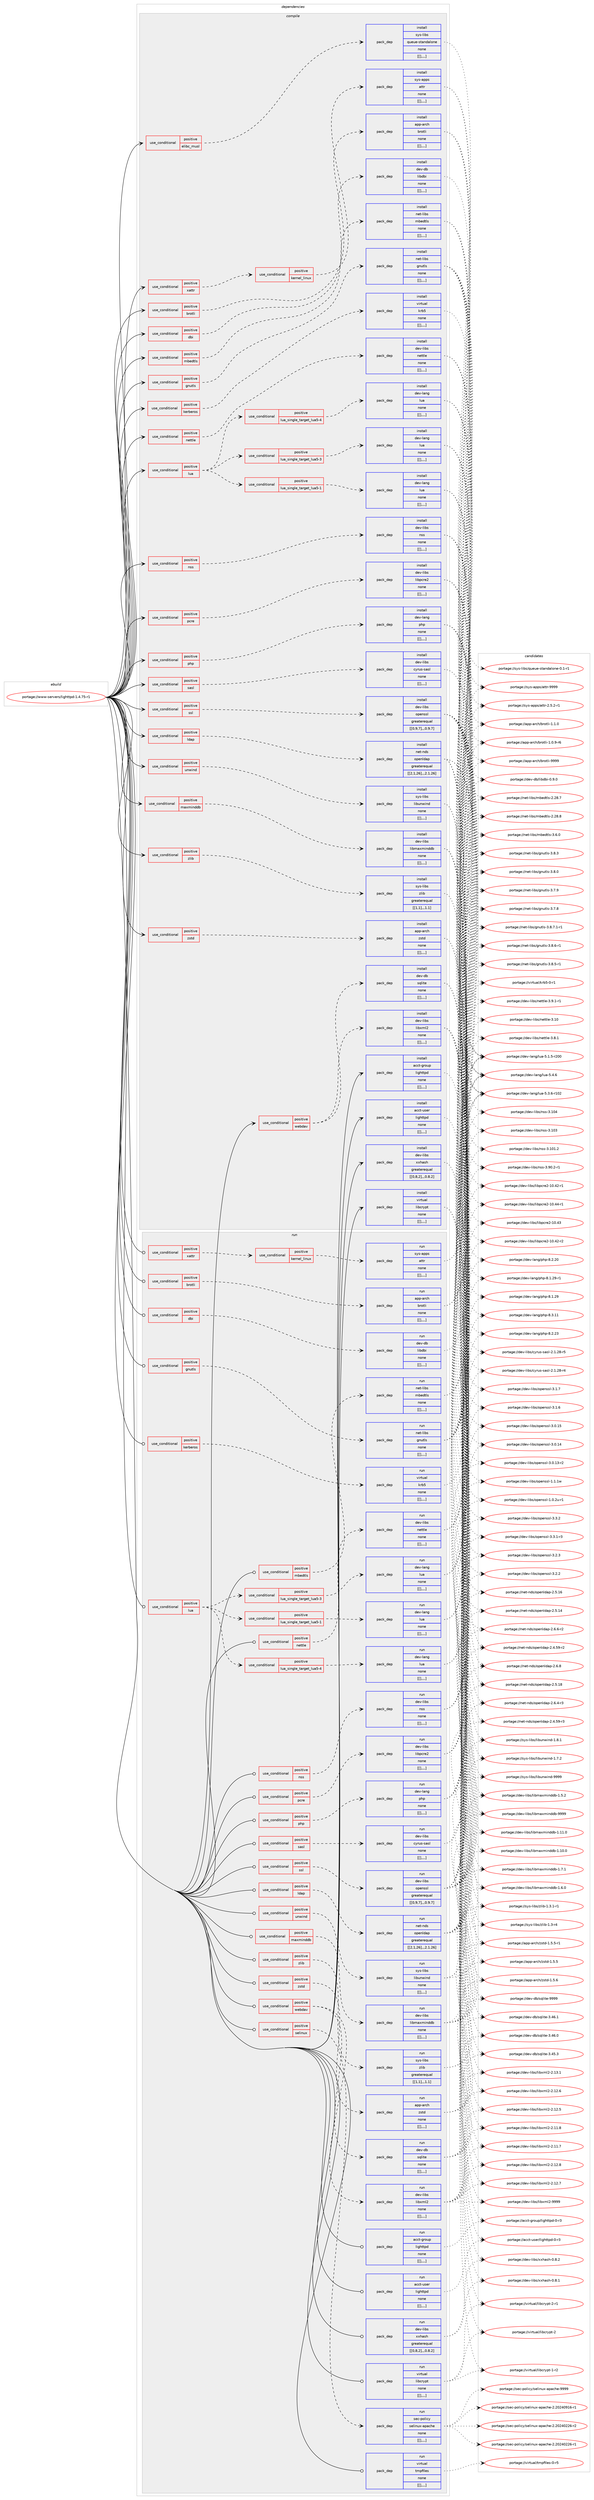 digraph prolog {

# *************
# Graph options
# *************

newrank=true;
concentrate=true;
compound=true;
graph [rankdir=LR,fontname=Helvetica,fontsize=10,ranksep=1.5];#, ranksep=2.5, nodesep=0.2];
edge  [arrowhead=vee];
node  [fontname=Helvetica,fontsize=10];

# **********
# The ebuild
# **********

subgraph cluster_leftcol {
color=gray;
label=<<i>ebuild</i>>;
id [label="portage://www-servers/lighttpd-1.4.75-r1", color=red, width=4, href="../www-servers/lighttpd-1.4.75-r1.svg"];
}

# ****************
# The dependencies
# ****************

subgraph cluster_midcol {
color=gray;
label=<<i>dependencies</i>>;
subgraph cluster_compile {
fillcolor="#eeeeee";
style=filled;
label=<<i>compile</i>>;
subgraph cond5223 {
dependency15401 [label=<<TABLE BORDER="0" CELLBORDER="1" CELLSPACING="0" CELLPADDING="4"><TR><TD ROWSPAN="3" CELLPADDING="10">use_conditional</TD></TR><TR><TD>positive</TD></TR><TR><TD>brotli</TD></TR></TABLE>>, shape=none, color=red];
subgraph pack9985 {
dependency15402 [label=<<TABLE BORDER="0" CELLBORDER="1" CELLSPACING="0" CELLPADDING="4" WIDTH="220"><TR><TD ROWSPAN="6" CELLPADDING="30">pack_dep</TD></TR><TR><TD WIDTH="110">install</TD></TR><TR><TD>app-arch</TD></TR><TR><TD>brotli</TD></TR><TR><TD>none</TD></TR><TR><TD>[[],,,,]</TD></TR></TABLE>>, shape=none, color=blue];
}
dependency15401:e -> dependency15402:w [weight=20,style="dashed",arrowhead="vee"];
}
id:e -> dependency15401:w [weight=20,style="solid",arrowhead="vee"];
subgraph cond5224 {
dependency15403 [label=<<TABLE BORDER="0" CELLBORDER="1" CELLSPACING="0" CELLPADDING="4"><TR><TD ROWSPAN="3" CELLPADDING="10">use_conditional</TD></TR><TR><TD>positive</TD></TR><TR><TD>dbi</TD></TR></TABLE>>, shape=none, color=red];
subgraph pack9986 {
dependency15404 [label=<<TABLE BORDER="0" CELLBORDER="1" CELLSPACING="0" CELLPADDING="4" WIDTH="220"><TR><TD ROWSPAN="6" CELLPADDING="30">pack_dep</TD></TR><TR><TD WIDTH="110">install</TD></TR><TR><TD>dev-db</TD></TR><TR><TD>libdbi</TD></TR><TR><TD>none</TD></TR><TR><TD>[[],,,,]</TD></TR></TABLE>>, shape=none, color=blue];
}
dependency15403:e -> dependency15404:w [weight=20,style="dashed",arrowhead="vee"];
}
id:e -> dependency15403:w [weight=20,style="solid",arrowhead="vee"];
subgraph cond5225 {
dependency15405 [label=<<TABLE BORDER="0" CELLBORDER="1" CELLSPACING="0" CELLPADDING="4"><TR><TD ROWSPAN="3" CELLPADDING="10">use_conditional</TD></TR><TR><TD>positive</TD></TR><TR><TD>elibc_musl</TD></TR></TABLE>>, shape=none, color=red];
subgraph pack9987 {
dependency15406 [label=<<TABLE BORDER="0" CELLBORDER="1" CELLSPACING="0" CELLPADDING="4" WIDTH="220"><TR><TD ROWSPAN="6" CELLPADDING="30">pack_dep</TD></TR><TR><TD WIDTH="110">install</TD></TR><TR><TD>sys-libs</TD></TR><TR><TD>queue-standalone</TD></TR><TR><TD>none</TD></TR><TR><TD>[[],,,,]</TD></TR></TABLE>>, shape=none, color=blue];
}
dependency15405:e -> dependency15406:w [weight=20,style="dashed",arrowhead="vee"];
}
id:e -> dependency15405:w [weight=20,style="solid",arrowhead="vee"];
subgraph cond5226 {
dependency15407 [label=<<TABLE BORDER="0" CELLBORDER="1" CELLSPACING="0" CELLPADDING="4"><TR><TD ROWSPAN="3" CELLPADDING="10">use_conditional</TD></TR><TR><TD>positive</TD></TR><TR><TD>gnutls</TD></TR></TABLE>>, shape=none, color=red];
subgraph pack9988 {
dependency15408 [label=<<TABLE BORDER="0" CELLBORDER="1" CELLSPACING="0" CELLPADDING="4" WIDTH="220"><TR><TD ROWSPAN="6" CELLPADDING="30">pack_dep</TD></TR><TR><TD WIDTH="110">install</TD></TR><TR><TD>net-libs</TD></TR><TR><TD>gnutls</TD></TR><TR><TD>none</TD></TR><TR><TD>[[],,,,]</TD></TR></TABLE>>, shape=none, color=blue];
}
dependency15407:e -> dependency15408:w [weight=20,style="dashed",arrowhead="vee"];
}
id:e -> dependency15407:w [weight=20,style="solid",arrowhead="vee"];
subgraph cond5227 {
dependency15409 [label=<<TABLE BORDER="0" CELLBORDER="1" CELLSPACING="0" CELLPADDING="4"><TR><TD ROWSPAN="3" CELLPADDING="10">use_conditional</TD></TR><TR><TD>positive</TD></TR><TR><TD>kerberos</TD></TR></TABLE>>, shape=none, color=red];
subgraph pack9989 {
dependency15410 [label=<<TABLE BORDER="0" CELLBORDER="1" CELLSPACING="0" CELLPADDING="4" WIDTH="220"><TR><TD ROWSPAN="6" CELLPADDING="30">pack_dep</TD></TR><TR><TD WIDTH="110">install</TD></TR><TR><TD>virtual</TD></TR><TR><TD>krb5</TD></TR><TR><TD>none</TD></TR><TR><TD>[[],,,,]</TD></TR></TABLE>>, shape=none, color=blue];
}
dependency15409:e -> dependency15410:w [weight=20,style="dashed",arrowhead="vee"];
}
id:e -> dependency15409:w [weight=20,style="solid",arrowhead="vee"];
subgraph cond5228 {
dependency15411 [label=<<TABLE BORDER="0" CELLBORDER="1" CELLSPACING="0" CELLPADDING="4"><TR><TD ROWSPAN="3" CELLPADDING="10">use_conditional</TD></TR><TR><TD>positive</TD></TR><TR><TD>ldap</TD></TR></TABLE>>, shape=none, color=red];
subgraph pack9990 {
dependency15412 [label=<<TABLE BORDER="0" CELLBORDER="1" CELLSPACING="0" CELLPADDING="4" WIDTH="220"><TR><TD ROWSPAN="6" CELLPADDING="30">pack_dep</TD></TR><TR><TD WIDTH="110">install</TD></TR><TR><TD>net-nds</TD></TR><TR><TD>openldap</TD></TR><TR><TD>greaterequal</TD></TR><TR><TD>[[2,1,26],,,2.1.26]</TD></TR></TABLE>>, shape=none, color=blue];
}
dependency15411:e -> dependency15412:w [weight=20,style="dashed",arrowhead="vee"];
}
id:e -> dependency15411:w [weight=20,style="solid",arrowhead="vee"];
subgraph cond5229 {
dependency15413 [label=<<TABLE BORDER="0" CELLBORDER="1" CELLSPACING="0" CELLPADDING="4"><TR><TD ROWSPAN="3" CELLPADDING="10">use_conditional</TD></TR><TR><TD>positive</TD></TR><TR><TD>lua</TD></TR></TABLE>>, shape=none, color=red];
subgraph cond5230 {
dependency15414 [label=<<TABLE BORDER="0" CELLBORDER="1" CELLSPACING="0" CELLPADDING="4"><TR><TD ROWSPAN="3" CELLPADDING="10">use_conditional</TD></TR><TR><TD>positive</TD></TR><TR><TD>lua_single_target_lua5-1</TD></TR></TABLE>>, shape=none, color=red];
subgraph pack9991 {
dependency15415 [label=<<TABLE BORDER="0" CELLBORDER="1" CELLSPACING="0" CELLPADDING="4" WIDTH="220"><TR><TD ROWSPAN="6" CELLPADDING="30">pack_dep</TD></TR><TR><TD WIDTH="110">install</TD></TR><TR><TD>dev-lang</TD></TR><TR><TD>lua</TD></TR><TR><TD>none</TD></TR><TR><TD>[[],,,,]</TD></TR></TABLE>>, shape=none, color=blue];
}
dependency15414:e -> dependency15415:w [weight=20,style="dashed",arrowhead="vee"];
}
dependency15413:e -> dependency15414:w [weight=20,style="dashed",arrowhead="vee"];
subgraph cond5231 {
dependency15416 [label=<<TABLE BORDER="0" CELLBORDER="1" CELLSPACING="0" CELLPADDING="4"><TR><TD ROWSPAN="3" CELLPADDING="10">use_conditional</TD></TR><TR><TD>positive</TD></TR><TR><TD>lua_single_target_lua5-3</TD></TR></TABLE>>, shape=none, color=red];
subgraph pack9992 {
dependency15417 [label=<<TABLE BORDER="0" CELLBORDER="1" CELLSPACING="0" CELLPADDING="4" WIDTH="220"><TR><TD ROWSPAN="6" CELLPADDING="30">pack_dep</TD></TR><TR><TD WIDTH="110">install</TD></TR><TR><TD>dev-lang</TD></TR><TR><TD>lua</TD></TR><TR><TD>none</TD></TR><TR><TD>[[],,,,]</TD></TR></TABLE>>, shape=none, color=blue];
}
dependency15416:e -> dependency15417:w [weight=20,style="dashed",arrowhead="vee"];
}
dependency15413:e -> dependency15416:w [weight=20,style="dashed",arrowhead="vee"];
subgraph cond5232 {
dependency15418 [label=<<TABLE BORDER="0" CELLBORDER="1" CELLSPACING="0" CELLPADDING="4"><TR><TD ROWSPAN="3" CELLPADDING="10">use_conditional</TD></TR><TR><TD>positive</TD></TR><TR><TD>lua_single_target_lua5-4</TD></TR></TABLE>>, shape=none, color=red];
subgraph pack9993 {
dependency15419 [label=<<TABLE BORDER="0" CELLBORDER="1" CELLSPACING="0" CELLPADDING="4" WIDTH="220"><TR><TD ROWSPAN="6" CELLPADDING="30">pack_dep</TD></TR><TR><TD WIDTH="110">install</TD></TR><TR><TD>dev-lang</TD></TR><TR><TD>lua</TD></TR><TR><TD>none</TD></TR><TR><TD>[[],,,,]</TD></TR></TABLE>>, shape=none, color=blue];
}
dependency15418:e -> dependency15419:w [weight=20,style="dashed",arrowhead="vee"];
}
dependency15413:e -> dependency15418:w [weight=20,style="dashed",arrowhead="vee"];
}
id:e -> dependency15413:w [weight=20,style="solid",arrowhead="vee"];
subgraph cond5233 {
dependency15420 [label=<<TABLE BORDER="0" CELLBORDER="1" CELLSPACING="0" CELLPADDING="4"><TR><TD ROWSPAN="3" CELLPADDING="10">use_conditional</TD></TR><TR><TD>positive</TD></TR><TR><TD>maxminddb</TD></TR></TABLE>>, shape=none, color=red];
subgraph pack9994 {
dependency15421 [label=<<TABLE BORDER="0" CELLBORDER="1" CELLSPACING="0" CELLPADDING="4" WIDTH="220"><TR><TD ROWSPAN="6" CELLPADDING="30">pack_dep</TD></TR><TR><TD WIDTH="110">install</TD></TR><TR><TD>dev-libs</TD></TR><TR><TD>libmaxminddb</TD></TR><TR><TD>none</TD></TR><TR><TD>[[],,,,]</TD></TR></TABLE>>, shape=none, color=blue];
}
dependency15420:e -> dependency15421:w [weight=20,style="dashed",arrowhead="vee"];
}
id:e -> dependency15420:w [weight=20,style="solid",arrowhead="vee"];
subgraph cond5234 {
dependency15422 [label=<<TABLE BORDER="0" CELLBORDER="1" CELLSPACING="0" CELLPADDING="4"><TR><TD ROWSPAN="3" CELLPADDING="10">use_conditional</TD></TR><TR><TD>positive</TD></TR><TR><TD>mbedtls</TD></TR></TABLE>>, shape=none, color=red];
subgraph pack9995 {
dependency15423 [label=<<TABLE BORDER="0" CELLBORDER="1" CELLSPACING="0" CELLPADDING="4" WIDTH="220"><TR><TD ROWSPAN="6" CELLPADDING="30">pack_dep</TD></TR><TR><TD WIDTH="110">install</TD></TR><TR><TD>net-libs</TD></TR><TR><TD>mbedtls</TD></TR><TR><TD>none</TD></TR><TR><TD>[[],,,,]</TD></TR></TABLE>>, shape=none, color=blue];
}
dependency15422:e -> dependency15423:w [weight=20,style="dashed",arrowhead="vee"];
}
id:e -> dependency15422:w [weight=20,style="solid",arrowhead="vee"];
subgraph cond5235 {
dependency15424 [label=<<TABLE BORDER="0" CELLBORDER="1" CELLSPACING="0" CELLPADDING="4"><TR><TD ROWSPAN="3" CELLPADDING="10">use_conditional</TD></TR><TR><TD>positive</TD></TR><TR><TD>nettle</TD></TR></TABLE>>, shape=none, color=red];
subgraph pack9996 {
dependency15425 [label=<<TABLE BORDER="0" CELLBORDER="1" CELLSPACING="0" CELLPADDING="4" WIDTH="220"><TR><TD ROWSPAN="6" CELLPADDING="30">pack_dep</TD></TR><TR><TD WIDTH="110">install</TD></TR><TR><TD>dev-libs</TD></TR><TR><TD>nettle</TD></TR><TR><TD>none</TD></TR><TR><TD>[[],,,,]</TD></TR></TABLE>>, shape=none, color=blue];
}
dependency15424:e -> dependency15425:w [weight=20,style="dashed",arrowhead="vee"];
}
id:e -> dependency15424:w [weight=20,style="solid",arrowhead="vee"];
subgraph cond5236 {
dependency15426 [label=<<TABLE BORDER="0" CELLBORDER="1" CELLSPACING="0" CELLPADDING="4"><TR><TD ROWSPAN="3" CELLPADDING="10">use_conditional</TD></TR><TR><TD>positive</TD></TR><TR><TD>nss</TD></TR></TABLE>>, shape=none, color=red];
subgraph pack9997 {
dependency15427 [label=<<TABLE BORDER="0" CELLBORDER="1" CELLSPACING="0" CELLPADDING="4" WIDTH="220"><TR><TD ROWSPAN="6" CELLPADDING="30">pack_dep</TD></TR><TR><TD WIDTH="110">install</TD></TR><TR><TD>dev-libs</TD></TR><TR><TD>nss</TD></TR><TR><TD>none</TD></TR><TR><TD>[[],,,,]</TD></TR></TABLE>>, shape=none, color=blue];
}
dependency15426:e -> dependency15427:w [weight=20,style="dashed",arrowhead="vee"];
}
id:e -> dependency15426:w [weight=20,style="solid",arrowhead="vee"];
subgraph cond5237 {
dependency15428 [label=<<TABLE BORDER="0" CELLBORDER="1" CELLSPACING="0" CELLPADDING="4"><TR><TD ROWSPAN="3" CELLPADDING="10">use_conditional</TD></TR><TR><TD>positive</TD></TR><TR><TD>pcre</TD></TR></TABLE>>, shape=none, color=red];
subgraph pack9998 {
dependency15429 [label=<<TABLE BORDER="0" CELLBORDER="1" CELLSPACING="0" CELLPADDING="4" WIDTH="220"><TR><TD ROWSPAN="6" CELLPADDING="30">pack_dep</TD></TR><TR><TD WIDTH="110">install</TD></TR><TR><TD>dev-libs</TD></TR><TR><TD>libpcre2</TD></TR><TR><TD>none</TD></TR><TR><TD>[[],,,,]</TD></TR></TABLE>>, shape=none, color=blue];
}
dependency15428:e -> dependency15429:w [weight=20,style="dashed",arrowhead="vee"];
}
id:e -> dependency15428:w [weight=20,style="solid",arrowhead="vee"];
subgraph cond5238 {
dependency15430 [label=<<TABLE BORDER="0" CELLBORDER="1" CELLSPACING="0" CELLPADDING="4"><TR><TD ROWSPAN="3" CELLPADDING="10">use_conditional</TD></TR><TR><TD>positive</TD></TR><TR><TD>php</TD></TR></TABLE>>, shape=none, color=red];
subgraph pack9999 {
dependency15431 [label=<<TABLE BORDER="0" CELLBORDER="1" CELLSPACING="0" CELLPADDING="4" WIDTH="220"><TR><TD ROWSPAN="6" CELLPADDING="30">pack_dep</TD></TR><TR><TD WIDTH="110">install</TD></TR><TR><TD>dev-lang</TD></TR><TR><TD>php</TD></TR><TR><TD>none</TD></TR><TR><TD>[[],,,,]</TD></TR></TABLE>>, shape=none, color=blue];
}
dependency15430:e -> dependency15431:w [weight=20,style="dashed",arrowhead="vee"];
}
id:e -> dependency15430:w [weight=20,style="solid",arrowhead="vee"];
subgraph cond5239 {
dependency15432 [label=<<TABLE BORDER="0" CELLBORDER="1" CELLSPACING="0" CELLPADDING="4"><TR><TD ROWSPAN="3" CELLPADDING="10">use_conditional</TD></TR><TR><TD>positive</TD></TR><TR><TD>sasl</TD></TR></TABLE>>, shape=none, color=red];
subgraph pack10000 {
dependency15433 [label=<<TABLE BORDER="0" CELLBORDER="1" CELLSPACING="0" CELLPADDING="4" WIDTH="220"><TR><TD ROWSPAN="6" CELLPADDING="30">pack_dep</TD></TR><TR><TD WIDTH="110">install</TD></TR><TR><TD>dev-libs</TD></TR><TR><TD>cyrus-sasl</TD></TR><TR><TD>none</TD></TR><TR><TD>[[],,,,]</TD></TR></TABLE>>, shape=none, color=blue];
}
dependency15432:e -> dependency15433:w [weight=20,style="dashed",arrowhead="vee"];
}
id:e -> dependency15432:w [weight=20,style="solid",arrowhead="vee"];
subgraph cond5240 {
dependency15434 [label=<<TABLE BORDER="0" CELLBORDER="1" CELLSPACING="0" CELLPADDING="4"><TR><TD ROWSPAN="3" CELLPADDING="10">use_conditional</TD></TR><TR><TD>positive</TD></TR><TR><TD>ssl</TD></TR></TABLE>>, shape=none, color=red];
subgraph pack10001 {
dependency15435 [label=<<TABLE BORDER="0" CELLBORDER="1" CELLSPACING="0" CELLPADDING="4" WIDTH="220"><TR><TD ROWSPAN="6" CELLPADDING="30">pack_dep</TD></TR><TR><TD WIDTH="110">install</TD></TR><TR><TD>dev-libs</TD></TR><TR><TD>openssl</TD></TR><TR><TD>greaterequal</TD></TR><TR><TD>[[0,9,7],,,0.9.7]</TD></TR></TABLE>>, shape=none, color=blue];
}
dependency15434:e -> dependency15435:w [weight=20,style="dashed",arrowhead="vee"];
}
id:e -> dependency15434:w [weight=20,style="solid",arrowhead="vee"];
subgraph cond5241 {
dependency15436 [label=<<TABLE BORDER="0" CELLBORDER="1" CELLSPACING="0" CELLPADDING="4"><TR><TD ROWSPAN="3" CELLPADDING="10">use_conditional</TD></TR><TR><TD>positive</TD></TR><TR><TD>unwind</TD></TR></TABLE>>, shape=none, color=red];
subgraph pack10002 {
dependency15437 [label=<<TABLE BORDER="0" CELLBORDER="1" CELLSPACING="0" CELLPADDING="4" WIDTH="220"><TR><TD ROWSPAN="6" CELLPADDING="30">pack_dep</TD></TR><TR><TD WIDTH="110">install</TD></TR><TR><TD>sys-libs</TD></TR><TR><TD>libunwind</TD></TR><TR><TD>none</TD></TR><TR><TD>[[],,,,]</TD></TR></TABLE>>, shape=none, color=blue];
}
dependency15436:e -> dependency15437:w [weight=20,style="dashed",arrowhead="vee"];
}
id:e -> dependency15436:w [weight=20,style="solid",arrowhead="vee"];
subgraph cond5242 {
dependency15438 [label=<<TABLE BORDER="0" CELLBORDER="1" CELLSPACING="0" CELLPADDING="4"><TR><TD ROWSPAN="3" CELLPADDING="10">use_conditional</TD></TR><TR><TD>positive</TD></TR><TR><TD>webdav</TD></TR></TABLE>>, shape=none, color=red];
subgraph pack10003 {
dependency15439 [label=<<TABLE BORDER="0" CELLBORDER="1" CELLSPACING="0" CELLPADDING="4" WIDTH="220"><TR><TD ROWSPAN="6" CELLPADDING="30">pack_dep</TD></TR><TR><TD WIDTH="110">install</TD></TR><TR><TD>dev-libs</TD></TR><TR><TD>libxml2</TD></TR><TR><TD>none</TD></TR><TR><TD>[[],,,,]</TD></TR></TABLE>>, shape=none, color=blue];
}
dependency15438:e -> dependency15439:w [weight=20,style="dashed",arrowhead="vee"];
subgraph pack10004 {
dependency15440 [label=<<TABLE BORDER="0" CELLBORDER="1" CELLSPACING="0" CELLPADDING="4" WIDTH="220"><TR><TD ROWSPAN="6" CELLPADDING="30">pack_dep</TD></TR><TR><TD WIDTH="110">install</TD></TR><TR><TD>dev-db</TD></TR><TR><TD>sqlite</TD></TR><TR><TD>none</TD></TR><TR><TD>[[],,,,]</TD></TR></TABLE>>, shape=none, color=blue];
}
dependency15438:e -> dependency15440:w [weight=20,style="dashed",arrowhead="vee"];
}
id:e -> dependency15438:w [weight=20,style="solid",arrowhead="vee"];
subgraph cond5243 {
dependency15441 [label=<<TABLE BORDER="0" CELLBORDER="1" CELLSPACING="0" CELLPADDING="4"><TR><TD ROWSPAN="3" CELLPADDING="10">use_conditional</TD></TR><TR><TD>positive</TD></TR><TR><TD>xattr</TD></TR></TABLE>>, shape=none, color=red];
subgraph cond5244 {
dependency15442 [label=<<TABLE BORDER="0" CELLBORDER="1" CELLSPACING="0" CELLPADDING="4"><TR><TD ROWSPAN="3" CELLPADDING="10">use_conditional</TD></TR><TR><TD>positive</TD></TR><TR><TD>kernel_linux</TD></TR></TABLE>>, shape=none, color=red];
subgraph pack10005 {
dependency15443 [label=<<TABLE BORDER="0" CELLBORDER="1" CELLSPACING="0" CELLPADDING="4" WIDTH="220"><TR><TD ROWSPAN="6" CELLPADDING="30">pack_dep</TD></TR><TR><TD WIDTH="110">install</TD></TR><TR><TD>sys-apps</TD></TR><TR><TD>attr</TD></TR><TR><TD>none</TD></TR><TR><TD>[[],,,,]</TD></TR></TABLE>>, shape=none, color=blue];
}
dependency15442:e -> dependency15443:w [weight=20,style="dashed",arrowhead="vee"];
}
dependency15441:e -> dependency15442:w [weight=20,style="dashed",arrowhead="vee"];
}
id:e -> dependency15441:w [weight=20,style="solid",arrowhead="vee"];
subgraph cond5245 {
dependency15444 [label=<<TABLE BORDER="0" CELLBORDER="1" CELLSPACING="0" CELLPADDING="4"><TR><TD ROWSPAN="3" CELLPADDING="10">use_conditional</TD></TR><TR><TD>positive</TD></TR><TR><TD>zlib</TD></TR></TABLE>>, shape=none, color=red];
subgraph pack10006 {
dependency15445 [label=<<TABLE BORDER="0" CELLBORDER="1" CELLSPACING="0" CELLPADDING="4" WIDTH="220"><TR><TD ROWSPAN="6" CELLPADDING="30">pack_dep</TD></TR><TR><TD WIDTH="110">install</TD></TR><TR><TD>sys-libs</TD></TR><TR><TD>zlib</TD></TR><TR><TD>greaterequal</TD></TR><TR><TD>[[1,1],,,1.1]</TD></TR></TABLE>>, shape=none, color=blue];
}
dependency15444:e -> dependency15445:w [weight=20,style="dashed",arrowhead="vee"];
}
id:e -> dependency15444:w [weight=20,style="solid",arrowhead="vee"];
subgraph cond5246 {
dependency15446 [label=<<TABLE BORDER="0" CELLBORDER="1" CELLSPACING="0" CELLPADDING="4"><TR><TD ROWSPAN="3" CELLPADDING="10">use_conditional</TD></TR><TR><TD>positive</TD></TR><TR><TD>zstd</TD></TR></TABLE>>, shape=none, color=red];
subgraph pack10007 {
dependency15447 [label=<<TABLE BORDER="0" CELLBORDER="1" CELLSPACING="0" CELLPADDING="4" WIDTH="220"><TR><TD ROWSPAN="6" CELLPADDING="30">pack_dep</TD></TR><TR><TD WIDTH="110">install</TD></TR><TR><TD>app-arch</TD></TR><TR><TD>zstd</TD></TR><TR><TD>none</TD></TR><TR><TD>[[],,,,]</TD></TR></TABLE>>, shape=none, color=blue];
}
dependency15446:e -> dependency15447:w [weight=20,style="dashed",arrowhead="vee"];
}
id:e -> dependency15446:w [weight=20,style="solid",arrowhead="vee"];
subgraph pack10008 {
dependency15448 [label=<<TABLE BORDER="0" CELLBORDER="1" CELLSPACING="0" CELLPADDING="4" WIDTH="220"><TR><TD ROWSPAN="6" CELLPADDING="30">pack_dep</TD></TR><TR><TD WIDTH="110">install</TD></TR><TR><TD>acct-group</TD></TR><TR><TD>lighttpd</TD></TR><TR><TD>none</TD></TR><TR><TD>[[],,,,]</TD></TR></TABLE>>, shape=none, color=blue];
}
id:e -> dependency15448:w [weight=20,style="solid",arrowhead="vee"];
subgraph pack10009 {
dependency15449 [label=<<TABLE BORDER="0" CELLBORDER="1" CELLSPACING="0" CELLPADDING="4" WIDTH="220"><TR><TD ROWSPAN="6" CELLPADDING="30">pack_dep</TD></TR><TR><TD WIDTH="110">install</TD></TR><TR><TD>acct-user</TD></TR><TR><TD>lighttpd</TD></TR><TR><TD>none</TD></TR><TR><TD>[[],,,,]</TD></TR></TABLE>>, shape=none, color=blue];
}
id:e -> dependency15449:w [weight=20,style="solid",arrowhead="vee"];
subgraph pack10010 {
dependency15450 [label=<<TABLE BORDER="0" CELLBORDER="1" CELLSPACING="0" CELLPADDING="4" WIDTH="220"><TR><TD ROWSPAN="6" CELLPADDING="30">pack_dep</TD></TR><TR><TD WIDTH="110">install</TD></TR><TR><TD>dev-libs</TD></TR><TR><TD>xxhash</TD></TR><TR><TD>greaterequal</TD></TR><TR><TD>[[0,8,2],,,0.8.2]</TD></TR></TABLE>>, shape=none, color=blue];
}
id:e -> dependency15450:w [weight=20,style="solid",arrowhead="vee"];
subgraph pack10011 {
dependency15451 [label=<<TABLE BORDER="0" CELLBORDER="1" CELLSPACING="0" CELLPADDING="4" WIDTH="220"><TR><TD ROWSPAN="6" CELLPADDING="30">pack_dep</TD></TR><TR><TD WIDTH="110">install</TD></TR><TR><TD>virtual</TD></TR><TR><TD>libcrypt</TD></TR><TR><TD>none</TD></TR><TR><TD>[[],,,,]</TD></TR></TABLE>>, shape=none, color=blue];
}
id:e -> dependency15451:w [weight=20,style="solid",arrowhead="vee"];
}
subgraph cluster_compileandrun {
fillcolor="#eeeeee";
style=filled;
label=<<i>compile and run</i>>;
}
subgraph cluster_run {
fillcolor="#eeeeee";
style=filled;
label=<<i>run</i>>;
subgraph cond5247 {
dependency15452 [label=<<TABLE BORDER="0" CELLBORDER="1" CELLSPACING="0" CELLPADDING="4"><TR><TD ROWSPAN="3" CELLPADDING="10">use_conditional</TD></TR><TR><TD>positive</TD></TR><TR><TD>brotli</TD></TR></TABLE>>, shape=none, color=red];
subgraph pack10012 {
dependency15453 [label=<<TABLE BORDER="0" CELLBORDER="1" CELLSPACING="0" CELLPADDING="4" WIDTH="220"><TR><TD ROWSPAN="6" CELLPADDING="30">pack_dep</TD></TR><TR><TD WIDTH="110">run</TD></TR><TR><TD>app-arch</TD></TR><TR><TD>brotli</TD></TR><TR><TD>none</TD></TR><TR><TD>[[],,,,]</TD></TR></TABLE>>, shape=none, color=blue];
}
dependency15452:e -> dependency15453:w [weight=20,style="dashed",arrowhead="vee"];
}
id:e -> dependency15452:w [weight=20,style="solid",arrowhead="odot"];
subgraph cond5248 {
dependency15454 [label=<<TABLE BORDER="0" CELLBORDER="1" CELLSPACING="0" CELLPADDING="4"><TR><TD ROWSPAN="3" CELLPADDING="10">use_conditional</TD></TR><TR><TD>positive</TD></TR><TR><TD>dbi</TD></TR></TABLE>>, shape=none, color=red];
subgraph pack10013 {
dependency15455 [label=<<TABLE BORDER="0" CELLBORDER="1" CELLSPACING="0" CELLPADDING="4" WIDTH="220"><TR><TD ROWSPAN="6" CELLPADDING="30">pack_dep</TD></TR><TR><TD WIDTH="110">run</TD></TR><TR><TD>dev-db</TD></TR><TR><TD>libdbi</TD></TR><TR><TD>none</TD></TR><TR><TD>[[],,,,]</TD></TR></TABLE>>, shape=none, color=blue];
}
dependency15454:e -> dependency15455:w [weight=20,style="dashed",arrowhead="vee"];
}
id:e -> dependency15454:w [weight=20,style="solid",arrowhead="odot"];
subgraph cond5249 {
dependency15456 [label=<<TABLE BORDER="0" CELLBORDER="1" CELLSPACING="0" CELLPADDING="4"><TR><TD ROWSPAN="3" CELLPADDING="10">use_conditional</TD></TR><TR><TD>positive</TD></TR><TR><TD>gnutls</TD></TR></TABLE>>, shape=none, color=red];
subgraph pack10014 {
dependency15457 [label=<<TABLE BORDER="0" CELLBORDER="1" CELLSPACING="0" CELLPADDING="4" WIDTH="220"><TR><TD ROWSPAN="6" CELLPADDING="30">pack_dep</TD></TR><TR><TD WIDTH="110">run</TD></TR><TR><TD>net-libs</TD></TR><TR><TD>gnutls</TD></TR><TR><TD>none</TD></TR><TR><TD>[[],,,,]</TD></TR></TABLE>>, shape=none, color=blue];
}
dependency15456:e -> dependency15457:w [weight=20,style="dashed",arrowhead="vee"];
}
id:e -> dependency15456:w [weight=20,style="solid",arrowhead="odot"];
subgraph cond5250 {
dependency15458 [label=<<TABLE BORDER="0" CELLBORDER="1" CELLSPACING="0" CELLPADDING="4"><TR><TD ROWSPAN="3" CELLPADDING="10">use_conditional</TD></TR><TR><TD>positive</TD></TR><TR><TD>kerberos</TD></TR></TABLE>>, shape=none, color=red];
subgraph pack10015 {
dependency15459 [label=<<TABLE BORDER="0" CELLBORDER="1" CELLSPACING="0" CELLPADDING="4" WIDTH="220"><TR><TD ROWSPAN="6" CELLPADDING="30">pack_dep</TD></TR><TR><TD WIDTH="110">run</TD></TR><TR><TD>virtual</TD></TR><TR><TD>krb5</TD></TR><TR><TD>none</TD></TR><TR><TD>[[],,,,]</TD></TR></TABLE>>, shape=none, color=blue];
}
dependency15458:e -> dependency15459:w [weight=20,style="dashed",arrowhead="vee"];
}
id:e -> dependency15458:w [weight=20,style="solid",arrowhead="odot"];
subgraph cond5251 {
dependency15460 [label=<<TABLE BORDER="0" CELLBORDER="1" CELLSPACING="0" CELLPADDING="4"><TR><TD ROWSPAN="3" CELLPADDING="10">use_conditional</TD></TR><TR><TD>positive</TD></TR><TR><TD>ldap</TD></TR></TABLE>>, shape=none, color=red];
subgraph pack10016 {
dependency15461 [label=<<TABLE BORDER="0" CELLBORDER="1" CELLSPACING="0" CELLPADDING="4" WIDTH="220"><TR><TD ROWSPAN="6" CELLPADDING="30">pack_dep</TD></TR><TR><TD WIDTH="110">run</TD></TR><TR><TD>net-nds</TD></TR><TR><TD>openldap</TD></TR><TR><TD>greaterequal</TD></TR><TR><TD>[[2,1,26],,,2.1.26]</TD></TR></TABLE>>, shape=none, color=blue];
}
dependency15460:e -> dependency15461:w [weight=20,style="dashed",arrowhead="vee"];
}
id:e -> dependency15460:w [weight=20,style="solid",arrowhead="odot"];
subgraph cond5252 {
dependency15462 [label=<<TABLE BORDER="0" CELLBORDER="1" CELLSPACING="0" CELLPADDING="4"><TR><TD ROWSPAN="3" CELLPADDING="10">use_conditional</TD></TR><TR><TD>positive</TD></TR><TR><TD>lua</TD></TR></TABLE>>, shape=none, color=red];
subgraph cond5253 {
dependency15463 [label=<<TABLE BORDER="0" CELLBORDER="1" CELLSPACING="0" CELLPADDING="4"><TR><TD ROWSPAN="3" CELLPADDING="10">use_conditional</TD></TR><TR><TD>positive</TD></TR><TR><TD>lua_single_target_lua5-1</TD></TR></TABLE>>, shape=none, color=red];
subgraph pack10017 {
dependency15464 [label=<<TABLE BORDER="0" CELLBORDER="1" CELLSPACING="0" CELLPADDING="4" WIDTH="220"><TR><TD ROWSPAN="6" CELLPADDING="30">pack_dep</TD></TR><TR><TD WIDTH="110">run</TD></TR><TR><TD>dev-lang</TD></TR><TR><TD>lua</TD></TR><TR><TD>none</TD></TR><TR><TD>[[],,,,]</TD></TR></TABLE>>, shape=none, color=blue];
}
dependency15463:e -> dependency15464:w [weight=20,style="dashed",arrowhead="vee"];
}
dependency15462:e -> dependency15463:w [weight=20,style="dashed",arrowhead="vee"];
subgraph cond5254 {
dependency15465 [label=<<TABLE BORDER="0" CELLBORDER="1" CELLSPACING="0" CELLPADDING="4"><TR><TD ROWSPAN="3" CELLPADDING="10">use_conditional</TD></TR><TR><TD>positive</TD></TR><TR><TD>lua_single_target_lua5-3</TD></TR></TABLE>>, shape=none, color=red];
subgraph pack10018 {
dependency15466 [label=<<TABLE BORDER="0" CELLBORDER="1" CELLSPACING="0" CELLPADDING="4" WIDTH="220"><TR><TD ROWSPAN="6" CELLPADDING="30">pack_dep</TD></TR><TR><TD WIDTH="110">run</TD></TR><TR><TD>dev-lang</TD></TR><TR><TD>lua</TD></TR><TR><TD>none</TD></TR><TR><TD>[[],,,,]</TD></TR></TABLE>>, shape=none, color=blue];
}
dependency15465:e -> dependency15466:w [weight=20,style="dashed",arrowhead="vee"];
}
dependency15462:e -> dependency15465:w [weight=20,style="dashed",arrowhead="vee"];
subgraph cond5255 {
dependency15467 [label=<<TABLE BORDER="0" CELLBORDER="1" CELLSPACING="0" CELLPADDING="4"><TR><TD ROWSPAN="3" CELLPADDING="10">use_conditional</TD></TR><TR><TD>positive</TD></TR><TR><TD>lua_single_target_lua5-4</TD></TR></TABLE>>, shape=none, color=red];
subgraph pack10019 {
dependency15468 [label=<<TABLE BORDER="0" CELLBORDER="1" CELLSPACING="0" CELLPADDING="4" WIDTH="220"><TR><TD ROWSPAN="6" CELLPADDING="30">pack_dep</TD></TR><TR><TD WIDTH="110">run</TD></TR><TR><TD>dev-lang</TD></TR><TR><TD>lua</TD></TR><TR><TD>none</TD></TR><TR><TD>[[],,,,]</TD></TR></TABLE>>, shape=none, color=blue];
}
dependency15467:e -> dependency15468:w [weight=20,style="dashed",arrowhead="vee"];
}
dependency15462:e -> dependency15467:w [weight=20,style="dashed",arrowhead="vee"];
}
id:e -> dependency15462:w [weight=20,style="solid",arrowhead="odot"];
subgraph cond5256 {
dependency15469 [label=<<TABLE BORDER="0" CELLBORDER="1" CELLSPACING="0" CELLPADDING="4"><TR><TD ROWSPAN="3" CELLPADDING="10">use_conditional</TD></TR><TR><TD>positive</TD></TR><TR><TD>maxminddb</TD></TR></TABLE>>, shape=none, color=red];
subgraph pack10020 {
dependency15470 [label=<<TABLE BORDER="0" CELLBORDER="1" CELLSPACING="0" CELLPADDING="4" WIDTH="220"><TR><TD ROWSPAN="6" CELLPADDING="30">pack_dep</TD></TR><TR><TD WIDTH="110">run</TD></TR><TR><TD>dev-libs</TD></TR><TR><TD>libmaxminddb</TD></TR><TR><TD>none</TD></TR><TR><TD>[[],,,,]</TD></TR></TABLE>>, shape=none, color=blue];
}
dependency15469:e -> dependency15470:w [weight=20,style="dashed",arrowhead="vee"];
}
id:e -> dependency15469:w [weight=20,style="solid",arrowhead="odot"];
subgraph cond5257 {
dependency15471 [label=<<TABLE BORDER="0" CELLBORDER="1" CELLSPACING="0" CELLPADDING="4"><TR><TD ROWSPAN="3" CELLPADDING="10">use_conditional</TD></TR><TR><TD>positive</TD></TR><TR><TD>mbedtls</TD></TR></TABLE>>, shape=none, color=red];
subgraph pack10021 {
dependency15472 [label=<<TABLE BORDER="0" CELLBORDER="1" CELLSPACING="0" CELLPADDING="4" WIDTH="220"><TR><TD ROWSPAN="6" CELLPADDING="30">pack_dep</TD></TR><TR><TD WIDTH="110">run</TD></TR><TR><TD>net-libs</TD></TR><TR><TD>mbedtls</TD></TR><TR><TD>none</TD></TR><TR><TD>[[],,,,]</TD></TR></TABLE>>, shape=none, color=blue];
}
dependency15471:e -> dependency15472:w [weight=20,style="dashed",arrowhead="vee"];
}
id:e -> dependency15471:w [weight=20,style="solid",arrowhead="odot"];
subgraph cond5258 {
dependency15473 [label=<<TABLE BORDER="0" CELLBORDER="1" CELLSPACING="0" CELLPADDING="4"><TR><TD ROWSPAN="3" CELLPADDING="10">use_conditional</TD></TR><TR><TD>positive</TD></TR><TR><TD>nettle</TD></TR></TABLE>>, shape=none, color=red];
subgraph pack10022 {
dependency15474 [label=<<TABLE BORDER="0" CELLBORDER="1" CELLSPACING="0" CELLPADDING="4" WIDTH="220"><TR><TD ROWSPAN="6" CELLPADDING="30">pack_dep</TD></TR><TR><TD WIDTH="110">run</TD></TR><TR><TD>dev-libs</TD></TR><TR><TD>nettle</TD></TR><TR><TD>none</TD></TR><TR><TD>[[],,,,]</TD></TR></TABLE>>, shape=none, color=blue];
}
dependency15473:e -> dependency15474:w [weight=20,style="dashed",arrowhead="vee"];
}
id:e -> dependency15473:w [weight=20,style="solid",arrowhead="odot"];
subgraph cond5259 {
dependency15475 [label=<<TABLE BORDER="0" CELLBORDER="1" CELLSPACING="0" CELLPADDING="4"><TR><TD ROWSPAN="3" CELLPADDING="10">use_conditional</TD></TR><TR><TD>positive</TD></TR><TR><TD>nss</TD></TR></TABLE>>, shape=none, color=red];
subgraph pack10023 {
dependency15476 [label=<<TABLE BORDER="0" CELLBORDER="1" CELLSPACING="0" CELLPADDING="4" WIDTH="220"><TR><TD ROWSPAN="6" CELLPADDING="30">pack_dep</TD></TR><TR><TD WIDTH="110">run</TD></TR><TR><TD>dev-libs</TD></TR><TR><TD>nss</TD></TR><TR><TD>none</TD></TR><TR><TD>[[],,,,]</TD></TR></TABLE>>, shape=none, color=blue];
}
dependency15475:e -> dependency15476:w [weight=20,style="dashed",arrowhead="vee"];
}
id:e -> dependency15475:w [weight=20,style="solid",arrowhead="odot"];
subgraph cond5260 {
dependency15477 [label=<<TABLE BORDER="0" CELLBORDER="1" CELLSPACING="0" CELLPADDING="4"><TR><TD ROWSPAN="3" CELLPADDING="10">use_conditional</TD></TR><TR><TD>positive</TD></TR><TR><TD>pcre</TD></TR></TABLE>>, shape=none, color=red];
subgraph pack10024 {
dependency15478 [label=<<TABLE BORDER="0" CELLBORDER="1" CELLSPACING="0" CELLPADDING="4" WIDTH="220"><TR><TD ROWSPAN="6" CELLPADDING="30">pack_dep</TD></TR><TR><TD WIDTH="110">run</TD></TR><TR><TD>dev-libs</TD></TR><TR><TD>libpcre2</TD></TR><TR><TD>none</TD></TR><TR><TD>[[],,,,]</TD></TR></TABLE>>, shape=none, color=blue];
}
dependency15477:e -> dependency15478:w [weight=20,style="dashed",arrowhead="vee"];
}
id:e -> dependency15477:w [weight=20,style="solid",arrowhead="odot"];
subgraph cond5261 {
dependency15479 [label=<<TABLE BORDER="0" CELLBORDER="1" CELLSPACING="0" CELLPADDING="4"><TR><TD ROWSPAN="3" CELLPADDING="10">use_conditional</TD></TR><TR><TD>positive</TD></TR><TR><TD>php</TD></TR></TABLE>>, shape=none, color=red];
subgraph pack10025 {
dependency15480 [label=<<TABLE BORDER="0" CELLBORDER="1" CELLSPACING="0" CELLPADDING="4" WIDTH="220"><TR><TD ROWSPAN="6" CELLPADDING="30">pack_dep</TD></TR><TR><TD WIDTH="110">run</TD></TR><TR><TD>dev-lang</TD></TR><TR><TD>php</TD></TR><TR><TD>none</TD></TR><TR><TD>[[],,,,]</TD></TR></TABLE>>, shape=none, color=blue];
}
dependency15479:e -> dependency15480:w [weight=20,style="dashed",arrowhead="vee"];
}
id:e -> dependency15479:w [weight=20,style="solid",arrowhead="odot"];
subgraph cond5262 {
dependency15481 [label=<<TABLE BORDER="0" CELLBORDER="1" CELLSPACING="0" CELLPADDING="4"><TR><TD ROWSPAN="3" CELLPADDING="10">use_conditional</TD></TR><TR><TD>positive</TD></TR><TR><TD>sasl</TD></TR></TABLE>>, shape=none, color=red];
subgraph pack10026 {
dependency15482 [label=<<TABLE BORDER="0" CELLBORDER="1" CELLSPACING="0" CELLPADDING="4" WIDTH="220"><TR><TD ROWSPAN="6" CELLPADDING="30">pack_dep</TD></TR><TR><TD WIDTH="110">run</TD></TR><TR><TD>dev-libs</TD></TR><TR><TD>cyrus-sasl</TD></TR><TR><TD>none</TD></TR><TR><TD>[[],,,,]</TD></TR></TABLE>>, shape=none, color=blue];
}
dependency15481:e -> dependency15482:w [weight=20,style="dashed",arrowhead="vee"];
}
id:e -> dependency15481:w [weight=20,style="solid",arrowhead="odot"];
subgraph cond5263 {
dependency15483 [label=<<TABLE BORDER="0" CELLBORDER="1" CELLSPACING="0" CELLPADDING="4"><TR><TD ROWSPAN="3" CELLPADDING="10">use_conditional</TD></TR><TR><TD>positive</TD></TR><TR><TD>selinux</TD></TR></TABLE>>, shape=none, color=red];
subgraph pack10027 {
dependency15484 [label=<<TABLE BORDER="0" CELLBORDER="1" CELLSPACING="0" CELLPADDING="4" WIDTH="220"><TR><TD ROWSPAN="6" CELLPADDING="30">pack_dep</TD></TR><TR><TD WIDTH="110">run</TD></TR><TR><TD>sec-policy</TD></TR><TR><TD>selinux-apache</TD></TR><TR><TD>none</TD></TR><TR><TD>[[],,,,]</TD></TR></TABLE>>, shape=none, color=blue];
}
dependency15483:e -> dependency15484:w [weight=20,style="dashed",arrowhead="vee"];
}
id:e -> dependency15483:w [weight=20,style="solid",arrowhead="odot"];
subgraph cond5264 {
dependency15485 [label=<<TABLE BORDER="0" CELLBORDER="1" CELLSPACING="0" CELLPADDING="4"><TR><TD ROWSPAN="3" CELLPADDING="10">use_conditional</TD></TR><TR><TD>positive</TD></TR><TR><TD>ssl</TD></TR></TABLE>>, shape=none, color=red];
subgraph pack10028 {
dependency15486 [label=<<TABLE BORDER="0" CELLBORDER="1" CELLSPACING="0" CELLPADDING="4" WIDTH="220"><TR><TD ROWSPAN="6" CELLPADDING="30">pack_dep</TD></TR><TR><TD WIDTH="110">run</TD></TR><TR><TD>dev-libs</TD></TR><TR><TD>openssl</TD></TR><TR><TD>greaterequal</TD></TR><TR><TD>[[0,9,7],,,0.9.7]</TD></TR></TABLE>>, shape=none, color=blue];
}
dependency15485:e -> dependency15486:w [weight=20,style="dashed",arrowhead="vee"];
}
id:e -> dependency15485:w [weight=20,style="solid",arrowhead="odot"];
subgraph cond5265 {
dependency15487 [label=<<TABLE BORDER="0" CELLBORDER="1" CELLSPACING="0" CELLPADDING="4"><TR><TD ROWSPAN="3" CELLPADDING="10">use_conditional</TD></TR><TR><TD>positive</TD></TR><TR><TD>unwind</TD></TR></TABLE>>, shape=none, color=red];
subgraph pack10029 {
dependency15488 [label=<<TABLE BORDER="0" CELLBORDER="1" CELLSPACING="0" CELLPADDING="4" WIDTH="220"><TR><TD ROWSPAN="6" CELLPADDING="30">pack_dep</TD></TR><TR><TD WIDTH="110">run</TD></TR><TR><TD>sys-libs</TD></TR><TR><TD>libunwind</TD></TR><TR><TD>none</TD></TR><TR><TD>[[],,,,]</TD></TR></TABLE>>, shape=none, color=blue];
}
dependency15487:e -> dependency15488:w [weight=20,style="dashed",arrowhead="vee"];
}
id:e -> dependency15487:w [weight=20,style="solid",arrowhead="odot"];
subgraph cond5266 {
dependency15489 [label=<<TABLE BORDER="0" CELLBORDER="1" CELLSPACING="0" CELLPADDING="4"><TR><TD ROWSPAN="3" CELLPADDING="10">use_conditional</TD></TR><TR><TD>positive</TD></TR><TR><TD>webdav</TD></TR></TABLE>>, shape=none, color=red];
subgraph pack10030 {
dependency15490 [label=<<TABLE BORDER="0" CELLBORDER="1" CELLSPACING="0" CELLPADDING="4" WIDTH="220"><TR><TD ROWSPAN="6" CELLPADDING="30">pack_dep</TD></TR><TR><TD WIDTH="110">run</TD></TR><TR><TD>dev-libs</TD></TR><TR><TD>libxml2</TD></TR><TR><TD>none</TD></TR><TR><TD>[[],,,,]</TD></TR></TABLE>>, shape=none, color=blue];
}
dependency15489:e -> dependency15490:w [weight=20,style="dashed",arrowhead="vee"];
subgraph pack10031 {
dependency15491 [label=<<TABLE BORDER="0" CELLBORDER="1" CELLSPACING="0" CELLPADDING="4" WIDTH="220"><TR><TD ROWSPAN="6" CELLPADDING="30">pack_dep</TD></TR><TR><TD WIDTH="110">run</TD></TR><TR><TD>dev-db</TD></TR><TR><TD>sqlite</TD></TR><TR><TD>none</TD></TR><TR><TD>[[],,,,]</TD></TR></TABLE>>, shape=none, color=blue];
}
dependency15489:e -> dependency15491:w [weight=20,style="dashed",arrowhead="vee"];
}
id:e -> dependency15489:w [weight=20,style="solid",arrowhead="odot"];
subgraph cond5267 {
dependency15492 [label=<<TABLE BORDER="0" CELLBORDER="1" CELLSPACING="0" CELLPADDING="4"><TR><TD ROWSPAN="3" CELLPADDING="10">use_conditional</TD></TR><TR><TD>positive</TD></TR><TR><TD>xattr</TD></TR></TABLE>>, shape=none, color=red];
subgraph cond5268 {
dependency15493 [label=<<TABLE BORDER="0" CELLBORDER="1" CELLSPACING="0" CELLPADDING="4"><TR><TD ROWSPAN="3" CELLPADDING="10">use_conditional</TD></TR><TR><TD>positive</TD></TR><TR><TD>kernel_linux</TD></TR></TABLE>>, shape=none, color=red];
subgraph pack10032 {
dependency15494 [label=<<TABLE BORDER="0" CELLBORDER="1" CELLSPACING="0" CELLPADDING="4" WIDTH="220"><TR><TD ROWSPAN="6" CELLPADDING="30">pack_dep</TD></TR><TR><TD WIDTH="110">run</TD></TR><TR><TD>sys-apps</TD></TR><TR><TD>attr</TD></TR><TR><TD>none</TD></TR><TR><TD>[[],,,,]</TD></TR></TABLE>>, shape=none, color=blue];
}
dependency15493:e -> dependency15494:w [weight=20,style="dashed",arrowhead="vee"];
}
dependency15492:e -> dependency15493:w [weight=20,style="dashed",arrowhead="vee"];
}
id:e -> dependency15492:w [weight=20,style="solid",arrowhead="odot"];
subgraph cond5269 {
dependency15495 [label=<<TABLE BORDER="0" CELLBORDER="1" CELLSPACING="0" CELLPADDING="4"><TR><TD ROWSPAN="3" CELLPADDING="10">use_conditional</TD></TR><TR><TD>positive</TD></TR><TR><TD>zlib</TD></TR></TABLE>>, shape=none, color=red];
subgraph pack10033 {
dependency15496 [label=<<TABLE BORDER="0" CELLBORDER="1" CELLSPACING="0" CELLPADDING="4" WIDTH="220"><TR><TD ROWSPAN="6" CELLPADDING="30">pack_dep</TD></TR><TR><TD WIDTH="110">run</TD></TR><TR><TD>sys-libs</TD></TR><TR><TD>zlib</TD></TR><TR><TD>greaterequal</TD></TR><TR><TD>[[1,1],,,1.1]</TD></TR></TABLE>>, shape=none, color=blue];
}
dependency15495:e -> dependency15496:w [weight=20,style="dashed",arrowhead="vee"];
}
id:e -> dependency15495:w [weight=20,style="solid",arrowhead="odot"];
subgraph cond5270 {
dependency15497 [label=<<TABLE BORDER="0" CELLBORDER="1" CELLSPACING="0" CELLPADDING="4"><TR><TD ROWSPAN="3" CELLPADDING="10">use_conditional</TD></TR><TR><TD>positive</TD></TR><TR><TD>zstd</TD></TR></TABLE>>, shape=none, color=red];
subgraph pack10034 {
dependency15498 [label=<<TABLE BORDER="0" CELLBORDER="1" CELLSPACING="0" CELLPADDING="4" WIDTH="220"><TR><TD ROWSPAN="6" CELLPADDING="30">pack_dep</TD></TR><TR><TD WIDTH="110">run</TD></TR><TR><TD>app-arch</TD></TR><TR><TD>zstd</TD></TR><TR><TD>none</TD></TR><TR><TD>[[],,,,]</TD></TR></TABLE>>, shape=none, color=blue];
}
dependency15497:e -> dependency15498:w [weight=20,style="dashed",arrowhead="vee"];
}
id:e -> dependency15497:w [weight=20,style="solid",arrowhead="odot"];
subgraph pack10035 {
dependency15499 [label=<<TABLE BORDER="0" CELLBORDER="1" CELLSPACING="0" CELLPADDING="4" WIDTH="220"><TR><TD ROWSPAN="6" CELLPADDING="30">pack_dep</TD></TR><TR><TD WIDTH="110">run</TD></TR><TR><TD>acct-group</TD></TR><TR><TD>lighttpd</TD></TR><TR><TD>none</TD></TR><TR><TD>[[],,,,]</TD></TR></TABLE>>, shape=none, color=blue];
}
id:e -> dependency15499:w [weight=20,style="solid",arrowhead="odot"];
subgraph pack10036 {
dependency15500 [label=<<TABLE BORDER="0" CELLBORDER="1" CELLSPACING="0" CELLPADDING="4" WIDTH="220"><TR><TD ROWSPAN="6" CELLPADDING="30">pack_dep</TD></TR><TR><TD WIDTH="110">run</TD></TR><TR><TD>acct-user</TD></TR><TR><TD>lighttpd</TD></TR><TR><TD>none</TD></TR><TR><TD>[[],,,,]</TD></TR></TABLE>>, shape=none, color=blue];
}
id:e -> dependency15500:w [weight=20,style="solid",arrowhead="odot"];
subgraph pack10037 {
dependency15501 [label=<<TABLE BORDER="0" CELLBORDER="1" CELLSPACING="0" CELLPADDING="4" WIDTH="220"><TR><TD ROWSPAN="6" CELLPADDING="30">pack_dep</TD></TR><TR><TD WIDTH="110">run</TD></TR><TR><TD>dev-libs</TD></TR><TR><TD>xxhash</TD></TR><TR><TD>greaterequal</TD></TR><TR><TD>[[0,8,2],,,0.8.2]</TD></TR></TABLE>>, shape=none, color=blue];
}
id:e -> dependency15501:w [weight=20,style="solid",arrowhead="odot"];
subgraph pack10038 {
dependency15502 [label=<<TABLE BORDER="0" CELLBORDER="1" CELLSPACING="0" CELLPADDING="4" WIDTH="220"><TR><TD ROWSPAN="6" CELLPADDING="30">pack_dep</TD></TR><TR><TD WIDTH="110">run</TD></TR><TR><TD>virtual</TD></TR><TR><TD>libcrypt</TD></TR><TR><TD>none</TD></TR><TR><TD>[[],,,,]</TD></TR></TABLE>>, shape=none, color=blue];
}
id:e -> dependency15502:w [weight=20,style="solid",arrowhead="odot"];
subgraph pack10039 {
dependency15503 [label=<<TABLE BORDER="0" CELLBORDER="1" CELLSPACING="0" CELLPADDING="4" WIDTH="220"><TR><TD ROWSPAN="6" CELLPADDING="30">pack_dep</TD></TR><TR><TD WIDTH="110">run</TD></TR><TR><TD>virtual</TD></TR><TR><TD>tmpfiles</TD></TR><TR><TD>none</TD></TR><TR><TD>[[],,,,]</TD></TR></TABLE>>, shape=none, color=blue];
}
id:e -> dependency15503:w [weight=20,style="solid",arrowhead="odot"];
}
}

# **************
# The candidates
# **************

subgraph cluster_choices {
rank=same;
color=gray;
label=<<i>candidates</i>>;

subgraph choice9985 {
color=black;
nodesep=1;
choice9711211245971149910447981141111161081054557575757 [label="portage://app-arch/brotli-9999", color=red, width=4,href="../app-arch/brotli-9999.svg"];
choice971121124597114991044798114111116108105454946494648 [label="portage://app-arch/brotli-1.1.0", color=red, width=4,href="../app-arch/brotli-1.1.0.svg"];
choice9711211245971149910447981141111161081054549464846574511454 [label="portage://app-arch/brotli-1.0.9-r6", color=red, width=4,href="../app-arch/brotli-1.0.9-r6.svg"];
dependency15402:e -> choice9711211245971149910447981141111161081054557575757:w [style=dotted,weight="100"];
dependency15402:e -> choice971121124597114991044798114111116108105454946494648:w [style=dotted,weight="100"];
dependency15402:e -> choice9711211245971149910447981141111161081054549464846574511454:w [style=dotted,weight="100"];
}
subgraph choice9986 {
color=black;
nodesep=1;
choice1001011184510098471081059810098105454846574648 [label="portage://dev-db/libdbi-0.9.0", color=red, width=4,href="../dev-db/libdbi-0.9.0.svg"];
dependency15404:e -> choice1001011184510098471081059810098105454846574648:w [style=dotted,weight="100"];
}
subgraph choice9987 {
color=black;
nodesep=1;
choice115121115451081059811547113117101117101451151169711010097108111110101454846494511449 [label="portage://sys-libs/queue-standalone-0.1-r1", color=red, width=4,href="../sys-libs/queue-standalone-0.1-r1.svg"];
dependency15406:e -> choice115121115451081059811547113117101117101451151169711010097108111110101454846494511449:w [style=dotted,weight="100"];
}
subgraph choice9988 {
color=black;
nodesep=1;
choice11010111645108105981154710311011711610811545514656465546494511449 [label="portage://net-libs/gnutls-3.8.7.1-r1", color=red, width=4,href="../net-libs/gnutls-3.8.7.1-r1.svg"];
choice1101011164510810598115471031101171161081154551465646544511449 [label="portage://net-libs/gnutls-3.8.6-r1", color=red, width=4,href="../net-libs/gnutls-3.8.6-r1.svg"];
choice1101011164510810598115471031101171161081154551465646534511449 [label="portage://net-libs/gnutls-3.8.5-r1", color=red, width=4,href="../net-libs/gnutls-3.8.5-r1.svg"];
choice110101116451081059811547103110117116108115455146564651 [label="portage://net-libs/gnutls-3.8.3", color=red, width=4,href="../net-libs/gnutls-3.8.3.svg"];
choice110101116451081059811547103110117116108115455146564648 [label="portage://net-libs/gnutls-3.8.0", color=red, width=4,href="../net-libs/gnutls-3.8.0.svg"];
choice110101116451081059811547103110117116108115455146554657 [label="portage://net-libs/gnutls-3.7.9", color=red, width=4,href="../net-libs/gnutls-3.7.9.svg"];
choice110101116451081059811547103110117116108115455146554656 [label="portage://net-libs/gnutls-3.7.8", color=red, width=4,href="../net-libs/gnutls-3.7.8.svg"];
dependency15408:e -> choice11010111645108105981154710311011711610811545514656465546494511449:w [style=dotted,weight="100"];
dependency15408:e -> choice1101011164510810598115471031101171161081154551465646544511449:w [style=dotted,weight="100"];
dependency15408:e -> choice1101011164510810598115471031101171161081154551465646534511449:w [style=dotted,weight="100"];
dependency15408:e -> choice110101116451081059811547103110117116108115455146564651:w [style=dotted,weight="100"];
dependency15408:e -> choice110101116451081059811547103110117116108115455146564648:w [style=dotted,weight="100"];
dependency15408:e -> choice110101116451081059811547103110117116108115455146554657:w [style=dotted,weight="100"];
dependency15408:e -> choice110101116451081059811547103110117116108115455146554656:w [style=dotted,weight="100"];
}
subgraph choice9989 {
color=black;
nodesep=1;
choice1181051141161179710847107114985345484511449 [label="portage://virtual/krb5-0-r1", color=red, width=4,href="../virtual/krb5-0-r1.svg"];
dependency15410:e -> choice1181051141161179710847107114985345484511449:w [style=dotted,weight="100"];
}
subgraph choice9990 {
color=black;
nodesep=1;
choice110101116451101001154711111210111010810097112455046544656 [label="portage://net-nds/openldap-2.6.8", color=red, width=4,href="../net-nds/openldap-2.6.8.svg"];
choice1101011164511010011547111112101110108100971124550465446544511450 [label="portage://net-nds/openldap-2.6.6-r2", color=red, width=4,href="../net-nds/openldap-2.6.6-r2.svg"];
choice1101011164511010011547111112101110108100971124550465446524511451 [label="portage://net-nds/openldap-2.6.4-r3", color=red, width=4,href="../net-nds/openldap-2.6.4-r3.svg"];
choice11010111645110100115471111121011101081009711245504653464956 [label="portage://net-nds/openldap-2.5.18", color=red, width=4,href="../net-nds/openldap-2.5.18.svg"];
choice11010111645110100115471111121011101081009711245504653464954 [label="portage://net-nds/openldap-2.5.16", color=red, width=4,href="../net-nds/openldap-2.5.16.svg"];
choice11010111645110100115471111121011101081009711245504653464952 [label="portage://net-nds/openldap-2.5.14", color=red, width=4,href="../net-nds/openldap-2.5.14.svg"];
choice110101116451101001154711111210111010810097112455046524653574511451 [label="portage://net-nds/openldap-2.4.59-r3", color=red, width=4,href="../net-nds/openldap-2.4.59-r3.svg"];
choice110101116451101001154711111210111010810097112455046524653574511450 [label="portage://net-nds/openldap-2.4.59-r2", color=red, width=4,href="../net-nds/openldap-2.4.59-r2.svg"];
dependency15412:e -> choice110101116451101001154711111210111010810097112455046544656:w [style=dotted,weight="100"];
dependency15412:e -> choice1101011164511010011547111112101110108100971124550465446544511450:w [style=dotted,weight="100"];
dependency15412:e -> choice1101011164511010011547111112101110108100971124550465446524511451:w [style=dotted,weight="100"];
dependency15412:e -> choice11010111645110100115471111121011101081009711245504653464956:w [style=dotted,weight="100"];
dependency15412:e -> choice11010111645110100115471111121011101081009711245504653464954:w [style=dotted,weight="100"];
dependency15412:e -> choice11010111645110100115471111121011101081009711245504653464952:w [style=dotted,weight="100"];
dependency15412:e -> choice110101116451101001154711111210111010810097112455046524653574511451:w [style=dotted,weight="100"];
dependency15412:e -> choice110101116451101001154711111210111010810097112455046524653574511450:w [style=dotted,weight="100"];
}
subgraph choice9991 {
color=black;
nodesep=1;
choice10010111845108971101034710811797455346524654 [label="portage://dev-lang/lua-5.4.6", color=red, width=4,href="../dev-lang/lua-5.4.6.svg"];
choice1001011184510897110103471081179745534651465445114494850 [label="portage://dev-lang/lua-5.3.6-r102", color=red, width=4,href="../dev-lang/lua-5.3.6-r102.svg"];
choice1001011184510897110103471081179745534649465345114504848 [label="portage://dev-lang/lua-5.1.5-r200", color=red, width=4,href="../dev-lang/lua-5.1.5-r200.svg"];
dependency15415:e -> choice10010111845108971101034710811797455346524654:w [style=dotted,weight="100"];
dependency15415:e -> choice1001011184510897110103471081179745534651465445114494850:w [style=dotted,weight="100"];
dependency15415:e -> choice1001011184510897110103471081179745534649465345114504848:w [style=dotted,weight="100"];
}
subgraph choice9992 {
color=black;
nodesep=1;
choice10010111845108971101034710811797455346524654 [label="portage://dev-lang/lua-5.4.6", color=red, width=4,href="../dev-lang/lua-5.4.6.svg"];
choice1001011184510897110103471081179745534651465445114494850 [label="portage://dev-lang/lua-5.3.6-r102", color=red, width=4,href="../dev-lang/lua-5.3.6-r102.svg"];
choice1001011184510897110103471081179745534649465345114504848 [label="portage://dev-lang/lua-5.1.5-r200", color=red, width=4,href="../dev-lang/lua-5.1.5-r200.svg"];
dependency15417:e -> choice10010111845108971101034710811797455346524654:w [style=dotted,weight="100"];
dependency15417:e -> choice1001011184510897110103471081179745534651465445114494850:w [style=dotted,weight="100"];
dependency15417:e -> choice1001011184510897110103471081179745534649465345114504848:w [style=dotted,weight="100"];
}
subgraph choice9993 {
color=black;
nodesep=1;
choice10010111845108971101034710811797455346524654 [label="portage://dev-lang/lua-5.4.6", color=red, width=4,href="../dev-lang/lua-5.4.6.svg"];
choice1001011184510897110103471081179745534651465445114494850 [label="portage://dev-lang/lua-5.3.6-r102", color=red, width=4,href="../dev-lang/lua-5.3.6-r102.svg"];
choice1001011184510897110103471081179745534649465345114504848 [label="portage://dev-lang/lua-5.1.5-r200", color=red, width=4,href="../dev-lang/lua-5.1.5-r200.svg"];
dependency15419:e -> choice10010111845108971101034710811797455346524654:w [style=dotted,weight="100"];
dependency15419:e -> choice1001011184510897110103471081179745534651465445114494850:w [style=dotted,weight="100"];
dependency15419:e -> choice1001011184510897110103471081179745534649465345114504848:w [style=dotted,weight="100"];
}
subgraph choice9994 {
color=black;
nodesep=1;
choice1001011184510810598115471081059810997120109105110100100984557575757 [label="portage://dev-libs/libmaxminddb-9999", color=red, width=4,href="../dev-libs/libmaxminddb-9999.svg"];
choice10010111845108105981154710810598109971201091051101001009845494649494648 [label="portage://dev-libs/libmaxminddb-1.11.0", color=red, width=4,href="../dev-libs/libmaxminddb-1.11.0.svg"];
choice10010111845108105981154710810598109971201091051101001009845494649484648 [label="portage://dev-libs/libmaxminddb-1.10.0", color=red, width=4,href="../dev-libs/libmaxminddb-1.10.0.svg"];
choice100101118451081059811547108105981099712010910511010010098454946554649 [label="portage://dev-libs/libmaxminddb-1.7.1", color=red, width=4,href="../dev-libs/libmaxminddb-1.7.1.svg"];
choice100101118451081059811547108105981099712010910511010010098454946544648 [label="portage://dev-libs/libmaxminddb-1.6.0", color=red, width=4,href="../dev-libs/libmaxminddb-1.6.0.svg"];
choice100101118451081059811547108105981099712010910511010010098454946534650 [label="portage://dev-libs/libmaxminddb-1.5.2", color=red, width=4,href="../dev-libs/libmaxminddb-1.5.2.svg"];
dependency15421:e -> choice1001011184510810598115471081059810997120109105110100100984557575757:w [style=dotted,weight="100"];
dependency15421:e -> choice10010111845108105981154710810598109971201091051101001009845494649494648:w [style=dotted,weight="100"];
dependency15421:e -> choice10010111845108105981154710810598109971201091051101001009845494649484648:w [style=dotted,weight="100"];
dependency15421:e -> choice100101118451081059811547108105981099712010910511010010098454946554649:w [style=dotted,weight="100"];
dependency15421:e -> choice100101118451081059811547108105981099712010910511010010098454946544648:w [style=dotted,weight="100"];
dependency15421:e -> choice100101118451081059811547108105981099712010910511010010098454946534650:w [style=dotted,weight="100"];
}
subgraph choice9995 {
color=black;
nodesep=1;
choice11010111645108105981154710998101100116108115455146544648 [label="portage://net-libs/mbedtls-3.6.0", color=red, width=4,href="../net-libs/mbedtls-3.6.0.svg"];
choice1101011164510810598115471099810110011610811545504650564656 [label="portage://net-libs/mbedtls-2.28.8", color=red, width=4,href="../net-libs/mbedtls-2.28.8.svg"];
choice1101011164510810598115471099810110011610811545504650564655 [label="portage://net-libs/mbedtls-2.28.7", color=red, width=4,href="../net-libs/mbedtls-2.28.7.svg"];
dependency15423:e -> choice11010111645108105981154710998101100116108115455146544648:w [style=dotted,weight="100"];
dependency15423:e -> choice1101011164510810598115471099810110011610811545504650564656:w [style=dotted,weight="100"];
dependency15423:e -> choice1101011164510810598115471099810110011610811545504650564655:w [style=dotted,weight="100"];
}
subgraph choice9996 {
color=black;
nodesep=1;
choice1001011184510810598115471101011161161081014551464948 [label="portage://dev-libs/nettle-3.10", color=red, width=4,href="../dev-libs/nettle-3.10.svg"];
choice1001011184510810598115471101011161161081014551465746494511449 [label="portage://dev-libs/nettle-3.9.1-r1", color=red, width=4,href="../dev-libs/nettle-3.9.1-r1.svg"];
choice100101118451081059811547110101116116108101455146564649 [label="portage://dev-libs/nettle-3.8.1", color=red, width=4,href="../dev-libs/nettle-3.8.1.svg"];
dependency15425:e -> choice1001011184510810598115471101011161161081014551464948:w [style=dotted,weight="100"];
dependency15425:e -> choice1001011184510810598115471101011161161081014551465746494511449:w [style=dotted,weight="100"];
dependency15425:e -> choice100101118451081059811547110101116116108101455146564649:w [style=dotted,weight="100"];
}
subgraph choice9997 {
color=black;
nodesep=1;
choice100101118451081059811547110115115455146494852 [label="portage://dev-libs/nss-3.104", color=red, width=4,href="../dev-libs/nss-3.104.svg"];
choice100101118451081059811547110115115455146494851 [label="portage://dev-libs/nss-3.103", color=red, width=4,href="../dev-libs/nss-3.103.svg"];
choice1001011184510810598115471101151154551464948494650 [label="portage://dev-libs/nss-3.101.2", color=red, width=4,href="../dev-libs/nss-3.101.2.svg"];
choice100101118451081059811547110115115455146574846504511449 [label="portage://dev-libs/nss-3.90.2-r1", color=red, width=4,href="../dev-libs/nss-3.90.2-r1.svg"];
dependency15427:e -> choice100101118451081059811547110115115455146494852:w [style=dotted,weight="100"];
dependency15427:e -> choice100101118451081059811547110115115455146494851:w [style=dotted,weight="100"];
dependency15427:e -> choice1001011184510810598115471101151154551464948494650:w [style=dotted,weight="100"];
dependency15427:e -> choice100101118451081059811547110115115455146574846504511449:w [style=dotted,weight="100"];
}
subgraph choice9998 {
color=black;
nodesep=1;
choice1001011184510810598115471081059811299114101504549484652524511449 [label="portage://dev-libs/libpcre2-10.44-r1", color=red, width=4,href="../dev-libs/libpcre2-10.44-r1.svg"];
choice100101118451081059811547108105981129911410150454948465251 [label="portage://dev-libs/libpcre2-10.43", color=red, width=4,href="../dev-libs/libpcre2-10.43.svg"];
choice1001011184510810598115471081059811299114101504549484652504511450 [label="portage://dev-libs/libpcre2-10.42-r2", color=red, width=4,href="../dev-libs/libpcre2-10.42-r2.svg"];
choice1001011184510810598115471081059811299114101504549484652504511449 [label="portage://dev-libs/libpcre2-10.42-r1", color=red, width=4,href="../dev-libs/libpcre2-10.42-r1.svg"];
dependency15429:e -> choice1001011184510810598115471081059811299114101504549484652524511449:w [style=dotted,weight="100"];
dependency15429:e -> choice100101118451081059811547108105981129911410150454948465251:w [style=dotted,weight="100"];
dependency15429:e -> choice1001011184510810598115471081059811299114101504549484652504511450:w [style=dotted,weight="100"];
dependency15429:e -> choice1001011184510810598115471081059811299114101504549484652504511449:w [style=dotted,weight="100"];
}
subgraph choice9999 {
color=black;
nodesep=1;
choice10010111845108971101034711210411245564651464949 [label="portage://dev-lang/php-8.3.11", color=red, width=4,href="../dev-lang/php-8.3.11.svg"];
choice10010111845108971101034711210411245564650465051 [label="portage://dev-lang/php-8.2.23", color=red, width=4,href="../dev-lang/php-8.2.23.svg"];
choice10010111845108971101034711210411245564650465048 [label="portage://dev-lang/php-8.2.20", color=red, width=4,href="../dev-lang/php-8.2.20.svg"];
choice100101118451089711010347112104112455646494650574511449 [label="portage://dev-lang/php-8.1.29-r1", color=red, width=4,href="../dev-lang/php-8.1.29-r1.svg"];
choice10010111845108971101034711210411245564649465057 [label="portage://dev-lang/php-8.1.29", color=red, width=4,href="../dev-lang/php-8.1.29.svg"];
dependency15431:e -> choice10010111845108971101034711210411245564651464949:w [style=dotted,weight="100"];
dependency15431:e -> choice10010111845108971101034711210411245564650465051:w [style=dotted,weight="100"];
dependency15431:e -> choice10010111845108971101034711210411245564650465048:w [style=dotted,weight="100"];
dependency15431:e -> choice100101118451089711010347112104112455646494650574511449:w [style=dotted,weight="100"];
dependency15431:e -> choice10010111845108971101034711210411245564649465057:w [style=dotted,weight="100"];
}
subgraph choice10000 {
color=black;
nodesep=1;
choice100101118451081059811547991211141171154511597115108455046494650564511453 [label="portage://dev-libs/cyrus-sasl-2.1.28-r5", color=red, width=4,href="../dev-libs/cyrus-sasl-2.1.28-r5.svg"];
choice100101118451081059811547991211141171154511597115108455046494650564511452 [label="portage://dev-libs/cyrus-sasl-2.1.28-r4", color=red, width=4,href="../dev-libs/cyrus-sasl-2.1.28-r4.svg"];
dependency15433:e -> choice100101118451081059811547991211141171154511597115108455046494650564511453:w [style=dotted,weight="100"];
dependency15433:e -> choice100101118451081059811547991211141171154511597115108455046494650564511452:w [style=dotted,weight="100"];
}
subgraph choice10001 {
color=black;
nodesep=1;
choice100101118451081059811547111112101110115115108455146514650 [label="portage://dev-libs/openssl-3.3.2", color=red, width=4,href="../dev-libs/openssl-3.3.2.svg"];
choice1001011184510810598115471111121011101151151084551465146494511451 [label="portage://dev-libs/openssl-3.3.1-r3", color=red, width=4,href="../dev-libs/openssl-3.3.1-r3.svg"];
choice100101118451081059811547111112101110115115108455146504651 [label="portage://dev-libs/openssl-3.2.3", color=red, width=4,href="../dev-libs/openssl-3.2.3.svg"];
choice100101118451081059811547111112101110115115108455146504650 [label="portage://dev-libs/openssl-3.2.2", color=red, width=4,href="../dev-libs/openssl-3.2.2.svg"];
choice100101118451081059811547111112101110115115108455146494655 [label="portage://dev-libs/openssl-3.1.7", color=red, width=4,href="../dev-libs/openssl-3.1.7.svg"];
choice100101118451081059811547111112101110115115108455146494654 [label="portage://dev-libs/openssl-3.1.6", color=red, width=4,href="../dev-libs/openssl-3.1.6.svg"];
choice10010111845108105981154711111210111011511510845514648464953 [label="portage://dev-libs/openssl-3.0.15", color=red, width=4,href="../dev-libs/openssl-3.0.15.svg"];
choice10010111845108105981154711111210111011511510845514648464952 [label="portage://dev-libs/openssl-3.0.14", color=red, width=4,href="../dev-libs/openssl-3.0.14.svg"];
choice100101118451081059811547111112101110115115108455146484649514511450 [label="portage://dev-libs/openssl-3.0.13-r2", color=red, width=4,href="../dev-libs/openssl-3.0.13-r2.svg"];
choice100101118451081059811547111112101110115115108454946494649119 [label="portage://dev-libs/openssl-1.1.1w", color=red, width=4,href="../dev-libs/openssl-1.1.1w.svg"];
choice1001011184510810598115471111121011101151151084549464846501174511449 [label="portage://dev-libs/openssl-1.0.2u-r1", color=red, width=4,href="../dev-libs/openssl-1.0.2u-r1.svg"];
dependency15435:e -> choice100101118451081059811547111112101110115115108455146514650:w [style=dotted,weight="100"];
dependency15435:e -> choice1001011184510810598115471111121011101151151084551465146494511451:w [style=dotted,weight="100"];
dependency15435:e -> choice100101118451081059811547111112101110115115108455146504651:w [style=dotted,weight="100"];
dependency15435:e -> choice100101118451081059811547111112101110115115108455146504650:w [style=dotted,weight="100"];
dependency15435:e -> choice100101118451081059811547111112101110115115108455146494655:w [style=dotted,weight="100"];
dependency15435:e -> choice100101118451081059811547111112101110115115108455146494654:w [style=dotted,weight="100"];
dependency15435:e -> choice10010111845108105981154711111210111011511510845514648464953:w [style=dotted,weight="100"];
dependency15435:e -> choice10010111845108105981154711111210111011511510845514648464952:w [style=dotted,weight="100"];
dependency15435:e -> choice100101118451081059811547111112101110115115108455146484649514511450:w [style=dotted,weight="100"];
dependency15435:e -> choice100101118451081059811547111112101110115115108454946494649119:w [style=dotted,weight="100"];
dependency15435:e -> choice1001011184510810598115471111121011101151151084549464846501174511449:w [style=dotted,weight="100"];
}
subgraph choice10002 {
color=black;
nodesep=1;
choice115121115451081059811547108105981171101191051101004557575757 [label="portage://sys-libs/libunwind-9999", color=red, width=4,href="../sys-libs/libunwind-9999.svg"];
choice11512111545108105981154710810598117110119105110100454946564649 [label="portage://sys-libs/libunwind-1.8.1", color=red, width=4,href="../sys-libs/libunwind-1.8.1.svg"];
choice11512111545108105981154710810598117110119105110100454946554650 [label="portage://sys-libs/libunwind-1.7.2", color=red, width=4,href="../sys-libs/libunwind-1.7.2.svg"];
dependency15437:e -> choice115121115451081059811547108105981171101191051101004557575757:w [style=dotted,weight="100"];
dependency15437:e -> choice11512111545108105981154710810598117110119105110100454946564649:w [style=dotted,weight="100"];
dependency15437:e -> choice11512111545108105981154710810598117110119105110100454946554650:w [style=dotted,weight="100"];
}
subgraph choice10003 {
color=black;
nodesep=1;
choice10010111845108105981154710810598120109108504557575757 [label="portage://dev-libs/libxml2-9999", color=red, width=4,href="../dev-libs/libxml2-9999.svg"];
choice100101118451081059811547108105981201091085045504649514649 [label="portage://dev-libs/libxml2-2.13.1", color=red, width=4,href="../dev-libs/libxml2-2.13.1.svg"];
choice100101118451081059811547108105981201091085045504649504656 [label="portage://dev-libs/libxml2-2.12.8", color=red, width=4,href="../dev-libs/libxml2-2.12.8.svg"];
choice100101118451081059811547108105981201091085045504649504655 [label="portage://dev-libs/libxml2-2.12.7", color=red, width=4,href="../dev-libs/libxml2-2.12.7.svg"];
choice100101118451081059811547108105981201091085045504649504654 [label="portage://dev-libs/libxml2-2.12.6", color=red, width=4,href="../dev-libs/libxml2-2.12.6.svg"];
choice100101118451081059811547108105981201091085045504649504653 [label="portage://dev-libs/libxml2-2.12.5", color=red, width=4,href="../dev-libs/libxml2-2.12.5.svg"];
choice100101118451081059811547108105981201091085045504649494656 [label="portage://dev-libs/libxml2-2.11.8", color=red, width=4,href="../dev-libs/libxml2-2.11.8.svg"];
choice100101118451081059811547108105981201091085045504649494655 [label="portage://dev-libs/libxml2-2.11.7", color=red, width=4,href="../dev-libs/libxml2-2.11.7.svg"];
dependency15439:e -> choice10010111845108105981154710810598120109108504557575757:w [style=dotted,weight="100"];
dependency15439:e -> choice100101118451081059811547108105981201091085045504649514649:w [style=dotted,weight="100"];
dependency15439:e -> choice100101118451081059811547108105981201091085045504649504656:w [style=dotted,weight="100"];
dependency15439:e -> choice100101118451081059811547108105981201091085045504649504655:w [style=dotted,weight="100"];
dependency15439:e -> choice100101118451081059811547108105981201091085045504649504654:w [style=dotted,weight="100"];
dependency15439:e -> choice100101118451081059811547108105981201091085045504649504653:w [style=dotted,weight="100"];
dependency15439:e -> choice100101118451081059811547108105981201091085045504649494656:w [style=dotted,weight="100"];
dependency15439:e -> choice100101118451081059811547108105981201091085045504649494655:w [style=dotted,weight="100"];
}
subgraph choice10004 {
color=black;
nodesep=1;
choice1001011184510098471151131081051161014557575757 [label="portage://dev-db/sqlite-9999", color=red, width=4,href="../dev-db/sqlite-9999.svg"];
choice10010111845100984711511310810511610145514652544649 [label="portage://dev-db/sqlite-3.46.1", color=red, width=4,href="../dev-db/sqlite-3.46.1.svg"];
choice10010111845100984711511310810511610145514652544648 [label="portage://dev-db/sqlite-3.46.0", color=red, width=4,href="../dev-db/sqlite-3.46.0.svg"];
choice10010111845100984711511310810511610145514652534651 [label="portage://dev-db/sqlite-3.45.3", color=red, width=4,href="../dev-db/sqlite-3.45.3.svg"];
dependency15440:e -> choice1001011184510098471151131081051161014557575757:w [style=dotted,weight="100"];
dependency15440:e -> choice10010111845100984711511310810511610145514652544649:w [style=dotted,weight="100"];
dependency15440:e -> choice10010111845100984711511310810511610145514652544648:w [style=dotted,weight="100"];
dependency15440:e -> choice10010111845100984711511310810511610145514652534651:w [style=dotted,weight="100"];
}
subgraph choice10005 {
color=black;
nodesep=1;
choice115121115459711211211547971161161144557575757 [label="portage://sys-apps/attr-9999", color=red, width=4,href="../sys-apps/attr-9999.svg"];
choice115121115459711211211547971161161144550465346504511449 [label="portage://sys-apps/attr-2.5.2-r1", color=red, width=4,href="../sys-apps/attr-2.5.2-r1.svg"];
dependency15443:e -> choice115121115459711211211547971161161144557575757:w [style=dotted,weight="100"];
dependency15443:e -> choice115121115459711211211547971161161144550465346504511449:w [style=dotted,weight="100"];
}
subgraph choice10006 {
color=black;
nodesep=1;
choice115121115451081059811547122108105984549465146494511449 [label="portage://sys-libs/zlib-1.3.1-r1", color=red, width=4,href="../sys-libs/zlib-1.3.1-r1.svg"];
choice11512111545108105981154712210810598454946514511452 [label="portage://sys-libs/zlib-1.3-r4", color=red, width=4,href="../sys-libs/zlib-1.3-r4.svg"];
dependency15445:e -> choice115121115451081059811547122108105984549465146494511449:w [style=dotted,weight="100"];
dependency15445:e -> choice11512111545108105981154712210810598454946514511452:w [style=dotted,weight="100"];
}
subgraph choice10007 {
color=black;
nodesep=1;
choice9711211245971149910447122115116100454946534654 [label="portage://app-arch/zstd-1.5.6", color=red, width=4,href="../app-arch/zstd-1.5.6.svg"];
choice97112112459711499104471221151161004549465346534511449 [label="portage://app-arch/zstd-1.5.5-r1", color=red, width=4,href="../app-arch/zstd-1.5.5-r1.svg"];
choice9711211245971149910447122115116100454946534653 [label="portage://app-arch/zstd-1.5.5", color=red, width=4,href="../app-arch/zstd-1.5.5.svg"];
dependency15447:e -> choice9711211245971149910447122115116100454946534654:w [style=dotted,weight="100"];
dependency15447:e -> choice97112112459711499104471221151161004549465346534511449:w [style=dotted,weight="100"];
dependency15447:e -> choice9711211245971149910447122115116100454946534653:w [style=dotted,weight="100"];
}
subgraph choice10008 {
color=black;
nodesep=1;
choice979999116451031141111171124710810510310411611611210045484511451 [label="portage://acct-group/lighttpd-0-r3", color=red, width=4,href="../acct-group/lighttpd-0-r3.svg"];
dependency15448:e -> choice979999116451031141111171124710810510310411611611210045484511451:w [style=dotted,weight="100"];
}
subgraph choice10009 {
color=black;
nodesep=1;
choice979999116451171151011144710810510310411611611210045484511451 [label="portage://acct-user/lighttpd-0-r3", color=red, width=4,href="../acct-user/lighttpd-0-r3.svg"];
dependency15449:e -> choice979999116451171151011144710810510310411611611210045484511451:w [style=dotted,weight="100"];
}
subgraph choice10010 {
color=black;
nodesep=1;
choice10010111845108105981154712012010497115104454846564650 [label="portage://dev-libs/xxhash-0.8.2", color=red, width=4,href="../dev-libs/xxhash-0.8.2.svg"];
choice10010111845108105981154712012010497115104454846564649 [label="portage://dev-libs/xxhash-0.8.1", color=red, width=4,href="../dev-libs/xxhash-0.8.1.svg"];
dependency15450:e -> choice10010111845108105981154712012010497115104454846564650:w [style=dotted,weight="100"];
dependency15450:e -> choice10010111845108105981154712012010497115104454846564649:w [style=dotted,weight="100"];
}
subgraph choice10011 {
color=black;
nodesep=1;
choice1181051141161179710847108105989911412111211645504511449 [label="portage://virtual/libcrypt-2-r1", color=red, width=4,href="../virtual/libcrypt-2-r1.svg"];
choice118105114116117971084710810598991141211121164550 [label="portage://virtual/libcrypt-2", color=red, width=4,href="../virtual/libcrypt-2.svg"];
choice1181051141161179710847108105989911412111211645494511450 [label="portage://virtual/libcrypt-1-r2", color=red, width=4,href="../virtual/libcrypt-1-r2.svg"];
dependency15451:e -> choice1181051141161179710847108105989911412111211645504511449:w [style=dotted,weight="100"];
dependency15451:e -> choice118105114116117971084710810598991141211121164550:w [style=dotted,weight="100"];
dependency15451:e -> choice1181051141161179710847108105989911412111211645494511450:w [style=dotted,weight="100"];
}
subgraph choice10012 {
color=black;
nodesep=1;
choice9711211245971149910447981141111161081054557575757 [label="portage://app-arch/brotli-9999", color=red, width=4,href="../app-arch/brotli-9999.svg"];
choice971121124597114991044798114111116108105454946494648 [label="portage://app-arch/brotli-1.1.0", color=red, width=4,href="../app-arch/brotli-1.1.0.svg"];
choice9711211245971149910447981141111161081054549464846574511454 [label="portage://app-arch/brotli-1.0.9-r6", color=red, width=4,href="../app-arch/brotli-1.0.9-r6.svg"];
dependency15453:e -> choice9711211245971149910447981141111161081054557575757:w [style=dotted,weight="100"];
dependency15453:e -> choice971121124597114991044798114111116108105454946494648:w [style=dotted,weight="100"];
dependency15453:e -> choice9711211245971149910447981141111161081054549464846574511454:w [style=dotted,weight="100"];
}
subgraph choice10013 {
color=black;
nodesep=1;
choice1001011184510098471081059810098105454846574648 [label="portage://dev-db/libdbi-0.9.0", color=red, width=4,href="../dev-db/libdbi-0.9.0.svg"];
dependency15455:e -> choice1001011184510098471081059810098105454846574648:w [style=dotted,weight="100"];
}
subgraph choice10014 {
color=black;
nodesep=1;
choice11010111645108105981154710311011711610811545514656465546494511449 [label="portage://net-libs/gnutls-3.8.7.1-r1", color=red, width=4,href="../net-libs/gnutls-3.8.7.1-r1.svg"];
choice1101011164510810598115471031101171161081154551465646544511449 [label="portage://net-libs/gnutls-3.8.6-r1", color=red, width=4,href="../net-libs/gnutls-3.8.6-r1.svg"];
choice1101011164510810598115471031101171161081154551465646534511449 [label="portage://net-libs/gnutls-3.8.5-r1", color=red, width=4,href="../net-libs/gnutls-3.8.5-r1.svg"];
choice110101116451081059811547103110117116108115455146564651 [label="portage://net-libs/gnutls-3.8.3", color=red, width=4,href="../net-libs/gnutls-3.8.3.svg"];
choice110101116451081059811547103110117116108115455146564648 [label="portage://net-libs/gnutls-3.8.0", color=red, width=4,href="../net-libs/gnutls-3.8.0.svg"];
choice110101116451081059811547103110117116108115455146554657 [label="portage://net-libs/gnutls-3.7.9", color=red, width=4,href="../net-libs/gnutls-3.7.9.svg"];
choice110101116451081059811547103110117116108115455146554656 [label="portage://net-libs/gnutls-3.7.8", color=red, width=4,href="../net-libs/gnutls-3.7.8.svg"];
dependency15457:e -> choice11010111645108105981154710311011711610811545514656465546494511449:w [style=dotted,weight="100"];
dependency15457:e -> choice1101011164510810598115471031101171161081154551465646544511449:w [style=dotted,weight="100"];
dependency15457:e -> choice1101011164510810598115471031101171161081154551465646534511449:w [style=dotted,weight="100"];
dependency15457:e -> choice110101116451081059811547103110117116108115455146564651:w [style=dotted,weight="100"];
dependency15457:e -> choice110101116451081059811547103110117116108115455146564648:w [style=dotted,weight="100"];
dependency15457:e -> choice110101116451081059811547103110117116108115455146554657:w [style=dotted,weight="100"];
dependency15457:e -> choice110101116451081059811547103110117116108115455146554656:w [style=dotted,weight="100"];
}
subgraph choice10015 {
color=black;
nodesep=1;
choice1181051141161179710847107114985345484511449 [label="portage://virtual/krb5-0-r1", color=red, width=4,href="../virtual/krb5-0-r1.svg"];
dependency15459:e -> choice1181051141161179710847107114985345484511449:w [style=dotted,weight="100"];
}
subgraph choice10016 {
color=black;
nodesep=1;
choice110101116451101001154711111210111010810097112455046544656 [label="portage://net-nds/openldap-2.6.8", color=red, width=4,href="../net-nds/openldap-2.6.8.svg"];
choice1101011164511010011547111112101110108100971124550465446544511450 [label="portage://net-nds/openldap-2.6.6-r2", color=red, width=4,href="../net-nds/openldap-2.6.6-r2.svg"];
choice1101011164511010011547111112101110108100971124550465446524511451 [label="portage://net-nds/openldap-2.6.4-r3", color=red, width=4,href="../net-nds/openldap-2.6.4-r3.svg"];
choice11010111645110100115471111121011101081009711245504653464956 [label="portage://net-nds/openldap-2.5.18", color=red, width=4,href="../net-nds/openldap-2.5.18.svg"];
choice11010111645110100115471111121011101081009711245504653464954 [label="portage://net-nds/openldap-2.5.16", color=red, width=4,href="../net-nds/openldap-2.5.16.svg"];
choice11010111645110100115471111121011101081009711245504653464952 [label="portage://net-nds/openldap-2.5.14", color=red, width=4,href="../net-nds/openldap-2.5.14.svg"];
choice110101116451101001154711111210111010810097112455046524653574511451 [label="portage://net-nds/openldap-2.4.59-r3", color=red, width=4,href="../net-nds/openldap-2.4.59-r3.svg"];
choice110101116451101001154711111210111010810097112455046524653574511450 [label="portage://net-nds/openldap-2.4.59-r2", color=red, width=4,href="../net-nds/openldap-2.4.59-r2.svg"];
dependency15461:e -> choice110101116451101001154711111210111010810097112455046544656:w [style=dotted,weight="100"];
dependency15461:e -> choice1101011164511010011547111112101110108100971124550465446544511450:w [style=dotted,weight="100"];
dependency15461:e -> choice1101011164511010011547111112101110108100971124550465446524511451:w [style=dotted,weight="100"];
dependency15461:e -> choice11010111645110100115471111121011101081009711245504653464956:w [style=dotted,weight="100"];
dependency15461:e -> choice11010111645110100115471111121011101081009711245504653464954:w [style=dotted,weight="100"];
dependency15461:e -> choice11010111645110100115471111121011101081009711245504653464952:w [style=dotted,weight="100"];
dependency15461:e -> choice110101116451101001154711111210111010810097112455046524653574511451:w [style=dotted,weight="100"];
dependency15461:e -> choice110101116451101001154711111210111010810097112455046524653574511450:w [style=dotted,weight="100"];
}
subgraph choice10017 {
color=black;
nodesep=1;
choice10010111845108971101034710811797455346524654 [label="portage://dev-lang/lua-5.4.6", color=red, width=4,href="../dev-lang/lua-5.4.6.svg"];
choice1001011184510897110103471081179745534651465445114494850 [label="portage://dev-lang/lua-5.3.6-r102", color=red, width=4,href="../dev-lang/lua-5.3.6-r102.svg"];
choice1001011184510897110103471081179745534649465345114504848 [label="portage://dev-lang/lua-5.1.5-r200", color=red, width=4,href="../dev-lang/lua-5.1.5-r200.svg"];
dependency15464:e -> choice10010111845108971101034710811797455346524654:w [style=dotted,weight="100"];
dependency15464:e -> choice1001011184510897110103471081179745534651465445114494850:w [style=dotted,weight="100"];
dependency15464:e -> choice1001011184510897110103471081179745534649465345114504848:w [style=dotted,weight="100"];
}
subgraph choice10018 {
color=black;
nodesep=1;
choice10010111845108971101034710811797455346524654 [label="portage://dev-lang/lua-5.4.6", color=red, width=4,href="../dev-lang/lua-5.4.6.svg"];
choice1001011184510897110103471081179745534651465445114494850 [label="portage://dev-lang/lua-5.3.6-r102", color=red, width=4,href="../dev-lang/lua-5.3.6-r102.svg"];
choice1001011184510897110103471081179745534649465345114504848 [label="portage://dev-lang/lua-5.1.5-r200", color=red, width=4,href="../dev-lang/lua-5.1.5-r200.svg"];
dependency15466:e -> choice10010111845108971101034710811797455346524654:w [style=dotted,weight="100"];
dependency15466:e -> choice1001011184510897110103471081179745534651465445114494850:w [style=dotted,weight="100"];
dependency15466:e -> choice1001011184510897110103471081179745534649465345114504848:w [style=dotted,weight="100"];
}
subgraph choice10019 {
color=black;
nodesep=1;
choice10010111845108971101034710811797455346524654 [label="portage://dev-lang/lua-5.4.6", color=red, width=4,href="../dev-lang/lua-5.4.6.svg"];
choice1001011184510897110103471081179745534651465445114494850 [label="portage://dev-lang/lua-5.3.6-r102", color=red, width=4,href="../dev-lang/lua-5.3.6-r102.svg"];
choice1001011184510897110103471081179745534649465345114504848 [label="portage://dev-lang/lua-5.1.5-r200", color=red, width=4,href="../dev-lang/lua-5.1.5-r200.svg"];
dependency15468:e -> choice10010111845108971101034710811797455346524654:w [style=dotted,weight="100"];
dependency15468:e -> choice1001011184510897110103471081179745534651465445114494850:w [style=dotted,weight="100"];
dependency15468:e -> choice1001011184510897110103471081179745534649465345114504848:w [style=dotted,weight="100"];
}
subgraph choice10020 {
color=black;
nodesep=1;
choice1001011184510810598115471081059810997120109105110100100984557575757 [label="portage://dev-libs/libmaxminddb-9999", color=red, width=4,href="../dev-libs/libmaxminddb-9999.svg"];
choice10010111845108105981154710810598109971201091051101001009845494649494648 [label="portage://dev-libs/libmaxminddb-1.11.0", color=red, width=4,href="../dev-libs/libmaxminddb-1.11.0.svg"];
choice10010111845108105981154710810598109971201091051101001009845494649484648 [label="portage://dev-libs/libmaxminddb-1.10.0", color=red, width=4,href="../dev-libs/libmaxminddb-1.10.0.svg"];
choice100101118451081059811547108105981099712010910511010010098454946554649 [label="portage://dev-libs/libmaxminddb-1.7.1", color=red, width=4,href="../dev-libs/libmaxminddb-1.7.1.svg"];
choice100101118451081059811547108105981099712010910511010010098454946544648 [label="portage://dev-libs/libmaxminddb-1.6.0", color=red, width=4,href="../dev-libs/libmaxminddb-1.6.0.svg"];
choice100101118451081059811547108105981099712010910511010010098454946534650 [label="portage://dev-libs/libmaxminddb-1.5.2", color=red, width=4,href="../dev-libs/libmaxminddb-1.5.2.svg"];
dependency15470:e -> choice1001011184510810598115471081059810997120109105110100100984557575757:w [style=dotted,weight="100"];
dependency15470:e -> choice10010111845108105981154710810598109971201091051101001009845494649494648:w [style=dotted,weight="100"];
dependency15470:e -> choice10010111845108105981154710810598109971201091051101001009845494649484648:w [style=dotted,weight="100"];
dependency15470:e -> choice100101118451081059811547108105981099712010910511010010098454946554649:w [style=dotted,weight="100"];
dependency15470:e -> choice100101118451081059811547108105981099712010910511010010098454946544648:w [style=dotted,weight="100"];
dependency15470:e -> choice100101118451081059811547108105981099712010910511010010098454946534650:w [style=dotted,weight="100"];
}
subgraph choice10021 {
color=black;
nodesep=1;
choice11010111645108105981154710998101100116108115455146544648 [label="portage://net-libs/mbedtls-3.6.0", color=red, width=4,href="../net-libs/mbedtls-3.6.0.svg"];
choice1101011164510810598115471099810110011610811545504650564656 [label="portage://net-libs/mbedtls-2.28.8", color=red, width=4,href="../net-libs/mbedtls-2.28.8.svg"];
choice1101011164510810598115471099810110011610811545504650564655 [label="portage://net-libs/mbedtls-2.28.7", color=red, width=4,href="../net-libs/mbedtls-2.28.7.svg"];
dependency15472:e -> choice11010111645108105981154710998101100116108115455146544648:w [style=dotted,weight="100"];
dependency15472:e -> choice1101011164510810598115471099810110011610811545504650564656:w [style=dotted,weight="100"];
dependency15472:e -> choice1101011164510810598115471099810110011610811545504650564655:w [style=dotted,weight="100"];
}
subgraph choice10022 {
color=black;
nodesep=1;
choice1001011184510810598115471101011161161081014551464948 [label="portage://dev-libs/nettle-3.10", color=red, width=4,href="../dev-libs/nettle-3.10.svg"];
choice1001011184510810598115471101011161161081014551465746494511449 [label="portage://dev-libs/nettle-3.9.1-r1", color=red, width=4,href="../dev-libs/nettle-3.9.1-r1.svg"];
choice100101118451081059811547110101116116108101455146564649 [label="portage://dev-libs/nettle-3.8.1", color=red, width=4,href="../dev-libs/nettle-3.8.1.svg"];
dependency15474:e -> choice1001011184510810598115471101011161161081014551464948:w [style=dotted,weight="100"];
dependency15474:e -> choice1001011184510810598115471101011161161081014551465746494511449:w [style=dotted,weight="100"];
dependency15474:e -> choice100101118451081059811547110101116116108101455146564649:w [style=dotted,weight="100"];
}
subgraph choice10023 {
color=black;
nodesep=1;
choice100101118451081059811547110115115455146494852 [label="portage://dev-libs/nss-3.104", color=red, width=4,href="../dev-libs/nss-3.104.svg"];
choice100101118451081059811547110115115455146494851 [label="portage://dev-libs/nss-3.103", color=red, width=4,href="../dev-libs/nss-3.103.svg"];
choice1001011184510810598115471101151154551464948494650 [label="portage://dev-libs/nss-3.101.2", color=red, width=4,href="../dev-libs/nss-3.101.2.svg"];
choice100101118451081059811547110115115455146574846504511449 [label="portage://dev-libs/nss-3.90.2-r1", color=red, width=4,href="../dev-libs/nss-3.90.2-r1.svg"];
dependency15476:e -> choice100101118451081059811547110115115455146494852:w [style=dotted,weight="100"];
dependency15476:e -> choice100101118451081059811547110115115455146494851:w [style=dotted,weight="100"];
dependency15476:e -> choice1001011184510810598115471101151154551464948494650:w [style=dotted,weight="100"];
dependency15476:e -> choice100101118451081059811547110115115455146574846504511449:w [style=dotted,weight="100"];
}
subgraph choice10024 {
color=black;
nodesep=1;
choice1001011184510810598115471081059811299114101504549484652524511449 [label="portage://dev-libs/libpcre2-10.44-r1", color=red, width=4,href="../dev-libs/libpcre2-10.44-r1.svg"];
choice100101118451081059811547108105981129911410150454948465251 [label="portage://dev-libs/libpcre2-10.43", color=red, width=4,href="../dev-libs/libpcre2-10.43.svg"];
choice1001011184510810598115471081059811299114101504549484652504511450 [label="portage://dev-libs/libpcre2-10.42-r2", color=red, width=4,href="../dev-libs/libpcre2-10.42-r2.svg"];
choice1001011184510810598115471081059811299114101504549484652504511449 [label="portage://dev-libs/libpcre2-10.42-r1", color=red, width=4,href="../dev-libs/libpcre2-10.42-r1.svg"];
dependency15478:e -> choice1001011184510810598115471081059811299114101504549484652524511449:w [style=dotted,weight="100"];
dependency15478:e -> choice100101118451081059811547108105981129911410150454948465251:w [style=dotted,weight="100"];
dependency15478:e -> choice1001011184510810598115471081059811299114101504549484652504511450:w [style=dotted,weight="100"];
dependency15478:e -> choice1001011184510810598115471081059811299114101504549484652504511449:w [style=dotted,weight="100"];
}
subgraph choice10025 {
color=black;
nodesep=1;
choice10010111845108971101034711210411245564651464949 [label="portage://dev-lang/php-8.3.11", color=red, width=4,href="../dev-lang/php-8.3.11.svg"];
choice10010111845108971101034711210411245564650465051 [label="portage://dev-lang/php-8.2.23", color=red, width=4,href="../dev-lang/php-8.2.23.svg"];
choice10010111845108971101034711210411245564650465048 [label="portage://dev-lang/php-8.2.20", color=red, width=4,href="../dev-lang/php-8.2.20.svg"];
choice100101118451089711010347112104112455646494650574511449 [label="portage://dev-lang/php-8.1.29-r1", color=red, width=4,href="../dev-lang/php-8.1.29-r1.svg"];
choice10010111845108971101034711210411245564649465057 [label="portage://dev-lang/php-8.1.29", color=red, width=4,href="../dev-lang/php-8.1.29.svg"];
dependency15480:e -> choice10010111845108971101034711210411245564651464949:w [style=dotted,weight="100"];
dependency15480:e -> choice10010111845108971101034711210411245564650465051:w [style=dotted,weight="100"];
dependency15480:e -> choice10010111845108971101034711210411245564650465048:w [style=dotted,weight="100"];
dependency15480:e -> choice100101118451089711010347112104112455646494650574511449:w [style=dotted,weight="100"];
dependency15480:e -> choice10010111845108971101034711210411245564649465057:w [style=dotted,weight="100"];
}
subgraph choice10026 {
color=black;
nodesep=1;
choice100101118451081059811547991211141171154511597115108455046494650564511453 [label="portage://dev-libs/cyrus-sasl-2.1.28-r5", color=red, width=4,href="../dev-libs/cyrus-sasl-2.1.28-r5.svg"];
choice100101118451081059811547991211141171154511597115108455046494650564511452 [label="portage://dev-libs/cyrus-sasl-2.1.28-r4", color=red, width=4,href="../dev-libs/cyrus-sasl-2.1.28-r4.svg"];
dependency15482:e -> choice100101118451081059811547991211141171154511597115108455046494650564511453:w [style=dotted,weight="100"];
dependency15482:e -> choice100101118451081059811547991211141171154511597115108455046494650564511452:w [style=dotted,weight="100"];
}
subgraph choice10027 {
color=black;
nodesep=1;
choice11510199451121111081059912147115101108105110117120459711297991041014557575757 [label="portage://sec-policy/selinux-apache-9999", color=red, width=4,href="../sec-policy/selinux-apache-9999.svg"];
choice115101994511211110810599121471151011081051101171204597112979910410145504650485052485749544511449 [label="portage://sec-policy/selinux-apache-2.20240916-r1", color=red, width=4,href="../sec-policy/selinux-apache-2.20240916-r1.svg"];
choice115101994511211110810599121471151011081051101171204597112979910410145504650485052485050544511450 [label="portage://sec-policy/selinux-apache-2.20240226-r2", color=red, width=4,href="../sec-policy/selinux-apache-2.20240226-r2.svg"];
choice115101994511211110810599121471151011081051101171204597112979910410145504650485052485050544511449 [label="portage://sec-policy/selinux-apache-2.20240226-r1", color=red, width=4,href="../sec-policy/selinux-apache-2.20240226-r1.svg"];
dependency15484:e -> choice11510199451121111081059912147115101108105110117120459711297991041014557575757:w [style=dotted,weight="100"];
dependency15484:e -> choice115101994511211110810599121471151011081051101171204597112979910410145504650485052485749544511449:w [style=dotted,weight="100"];
dependency15484:e -> choice115101994511211110810599121471151011081051101171204597112979910410145504650485052485050544511450:w [style=dotted,weight="100"];
dependency15484:e -> choice115101994511211110810599121471151011081051101171204597112979910410145504650485052485050544511449:w [style=dotted,weight="100"];
}
subgraph choice10028 {
color=black;
nodesep=1;
choice100101118451081059811547111112101110115115108455146514650 [label="portage://dev-libs/openssl-3.3.2", color=red, width=4,href="../dev-libs/openssl-3.3.2.svg"];
choice1001011184510810598115471111121011101151151084551465146494511451 [label="portage://dev-libs/openssl-3.3.1-r3", color=red, width=4,href="../dev-libs/openssl-3.3.1-r3.svg"];
choice100101118451081059811547111112101110115115108455146504651 [label="portage://dev-libs/openssl-3.2.3", color=red, width=4,href="../dev-libs/openssl-3.2.3.svg"];
choice100101118451081059811547111112101110115115108455146504650 [label="portage://dev-libs/openssl-3.2.2", color=red, width=4,href="../dev-libs/openssl-3.2.2.svg"];
choice100101118451081059811547111112101110115115108455146494655 [label="portage://dev-libs/openssl-3.1.7", color=red, width=4,href="../dev-libs/openssl-3.1.7.svg"];
choice100101118451081059811547111112101110115115108455146494654 [label="portage://dev-libs/openssl-3.1.6", color=red, width=4,href="../dev-libs/openssl-3.1.6.svg"];
choice10010111845108105981154711111210111011511510845514648464953 [label="portage://dev-libs/openssl-3.0.15", color=red, width=4,href="../dev-libs/openssl-3.0.15.svg"];
choice10010111845108105981154711111210111011511510845514648464952 [label="portage://dev-libs/openssl-3.0.14", color=red, width=4,href="../dev-libs/openssl-3.0.14.svg"];
choice100101118451081059811547111112101110115115108455146484649514511450 [label="portage://dev-libs/openssl-3.0.13-r2", color=red, width=4,href="../dev-libs/openssl-3.0.13-r2.svg"];
choice100101118451081059811547111112101110115115108454946494649119 [label="portage://dev-libs/openssl-1.1.1w", color=red, width=4,href="../dev-libs/openssl-1.1.1w.svg"];
choice1001011184510810598115471111121011101151151084549464846501174511449 [label="portage://dev-libs/openssl-1.0.2u-r1", color=red, width=4,href="../dev-libs/openssl-1.0.2u-r1.svg"];
dependency15486:e -> choice100101118451081059811547111112101110115115108455146514650:w [style=dotted,weight="100"];
dependency15486:e -> choice1001011184510810598115471111121011101151151084551465146494511451:w [style=dotted,weight="100"];
dependency15486:e -> choice100101118451081059811547111112101110115115108455146504651:w [style=dotted,weight="100"];
dependency15486:e -> choice100101118451081059811547111112101110115115108455146504650:w [style=dotted,weight="100"];
dependency15486:e -> choice100101118451081059811547111112101110115115108455146494655:w [style=dotted,weight="100"];
dependency15486:e -> choice100101118451081059811547111112101110115115108455146494654:w [style=dotted,weight="100"];
dependency15486:e -> choice10010111845108105981154711111210111011511510845514648464953:w [style=dotted,weight="100"];
dependency15486:e -> choice10010111845108105981154711111210111011511510845514648464952:w [style=dotted,weight="100"];
dependency15486:e -> choice100101118451081059811547111112101110115115108455146484649514511450:w [style=dotted,weight="100"];
dependency15486:e -> choice100101118451081059811547111112101110115115108454946494649119:w [style=dotted,weight="100"];
dependency15486:e -> choice1001011184510810598115471111121011101151151084549464846501174511449:w [style=dotted,weight="100"];
}
subgraph choice10029 {
color=black;
nodesep=1;
choice115121115451081059811547108105981171101191051101004557575757 [label="portage://sys-libs/libunwind-9999", color=red, width=4,href="../sys-libs/libunwind-9999.svg"];
choice11512111545108105981154710810598117110119105110100454946564649 [label="portage://sys-libs/libunwind-1.8.1", color=red, width=4,href="../sys-libs/libunwind-1.8.1.svg"];
choice11512111545108105981154710810598117110119105110100454946554650 [label="portage://sys-libs/libunwind-1.7.2", color=red, width=4,href="../sys-libs/libunwind-1.7.2.svg"];
dependency15488:e -> choice115121115451081059811547108105981171101191051101004557575757:w [style=dotted,weight="100"];
dependency15488:e -> choice11512111545108105981154710810598117110119105110100454946564649:w [style=dotted,weight="100"];
dependency15488:e -> choice11512111545108105981154710810598117110119105110100454946554650:w [style=dotted,weight="100"];
}
subgraph choice10030 {
color=black;
nodesep=1;
choice10010111845108105981154710810598120109108504557575757 [label="portage://dev-libs/libxml2-9999", color=red, width=4,href="../dev-libs/libxml2-9999.svg"];
choice100101118451081059811547108105981201091085045504649514649 [label="portage://dev-libs/libxml2-2.13.1", color=red, width=4,href="../dev-libs/libxml2-2.13.1.svg"];
choice100101118451081059811547108105981201091085045504649504656 [label="portage://dev-libs/libxml2-2.12.8", color=red, width=4,href="../dev-libs/libxml2-2.12.8.svg"];
choice100101118451081059811547108105981201091085045504649504655 [label="portage://dev-libs/libxml2-2.12.7", color=red, width=4,href="../dev-libs/libxml2-2.12.7.svg"];
choice100101118451081059811547108105981201091085045504649504654 [label="portage://dev-libs/libxml2-2.12.6", color=red, width=4,href="../dev-libs/libxml2-2.12.6.svg"];
choice100101118451081059811547108105981201091085045504649504653 [label="portage://dev-libs/libxml2-2.12.5", color=red, width=4,href="../dev-libs/libxml2-2.12.5.svg"];
choice100101118451081059811547108105981201091085045504649494656 [label="portage://dev-libs/libxml2-2.11.8", color=red, width=4,href="../dev-libs/libxml2-2.11.8.svg"];
choice100101118451081059811547108105981201091085045504649494655 [label="portage://dev-libs/libxml2-2.11.7", color=red, width=4,href="../dev-libs/libxml2-2.11.7.svg"];
dependency15490:e -> choice10010111845108105981154710810598120109108504557575757:w [style=dotted,weight="100"];
dependency15490:e -> choice100101118451081059811547108105981201091085045504649514649:w [style=dotted,weight="100"];
dependency15490:e -> choice100101118451081059811547108105981201091085045504649504656:w [style=dotted,weight="100"];
dependency15490:e -> choice100101118451081059811547108105981201091085045504649504655:w [style=dotted,weight="100"];
dependency15490:e -> choice100101118451081059811547108105981201091085045504649504654:w [style=dotted,weight="100"];
dependency15490:e -> choice100101118451081059811547108105981201091085045504649504653:w [style=dotted,weight="100"];
dependency15490:e -> choice100101118451081059811547108105981201091085045504649494656:w [style=dotted,weight="100"];
dependency15490:e -> choice100101118451081059811547108105981201091085045504649494655:w [style=dotted,weight="100"];
}
subgraph choice10031 {
color=black;
nodesep=1;
choice1001011184510098471151131081051161014557575757 [label="portage://dev-db/sqlite-9999", color=red, width=4,href="../dev-db/sqlite-9999.svg"];
choice10010111845100984711511310810511610145514652544649 [label="portage://dev-db/sqlite-3.46.1", color=red, width=4,href="../dev-db/sqlite-3.46.1.svg"];
choice10010111845100984711511310810511610145514652544648 [label="portage://dev-db/sqlite-3.46.0", color=red, width=4,href="../dev-db/sqlite-3.46.0.svg"];
choice10010111845100984711511310810511610145514652534651 [label="portage://dev-db/sqlite-3.45.3", color=red, width=4,href="../dev-db/sqlite-3.45.3.svg"];
dependency15491:e -> choice1001011184510098471151131081051161014557575757:w [style=dotted,weight="100"];
dependency15491:e -> choice10010111845100984711511310810511610145514652544649:w [style=dotted,weight="100"];
dependency15491:e -> choice10010111845100984711511310810511610145514652544648:w [style=dotted,weight="100"];
dependency15491:e -> choice10010111845100984711511310810511610145514652534651:w [style=dotted,weight="100"];
}
subgraph choice10032 {
color=black;
nodesep=1;
choice115121115459711211211547971161161144557575757 [label="portage://sys-apps/attr-9999", color=red, width=4,href="../sys-apps/attr-9999.svg"];
choice115121115459711211211547971161161144550465346504511449 [label="portage://sys-apps/attr-2.5.2-r1", color=red, width=4,href="../sys-apps/attr-2.5.2-r1.svg"];
dependency15494:e -> choice115121115459711211211547971161161144557575757:w [style=dotted,weight="100"];
dependency15494:e -> choice115121115459711211211547971161161144550465346504511449:w [style=dotted,weight="100"];
}
subgraph choice10033 {
color=black;
nodesep=1;
choice115121115451081059811547122108105984549465146494511449 [label="portage://sys-libs/zlib-1.3.1-r1", color=red, width=4,href="../sys-libs/zlib-1.3.1-r1.svg"];
choice11512111545108105981154712210810598454946514511452 [label="portage://sys-libs/zlib-1.3-r4", color=red, width=4,href="../sys-libs/zlib-1.3-r4.svg"];
dependency15496:e -> choice115121115451081059811547122108105984549465146494511449:w [style=dotted,weight="100"];
dependency15496:e -> choice11512111545108105981154712210810598454946514511452:w [style=dotted,weight="100"];
}
subgraph choice10034 {
color=black;
nodesep=1;
choice9711211245971149910447122115116100454946534654 [label="portage://app-arch/zstd-1.5.6", color=red, width=4,href="../app-arch/zstd-1.5.6.svg"];
choice97112112459711499104471221151161004549465346534511449 [label="portage://app-arch/zstd-1.5.5-r1", color=red, width=4,href="../app-arch/zstd-1.5.5-r1.svg"];
choice9711211245971149910447122115116100454946534653 [label="portage://app-arch/zstd-1.5.5", color=red, width=4,href="../app-arch/zstd-1.5.5.svg"];
dependency15498:e -> choice9711211245971149910447122115116100454946534654:w [style=dotted,weight="100"];
dependency15498:e -> choice97112112459711499104471221151161004549465346534511449:w [style=dotted,weight="100"];
dependency15498:e -> choice9711211245971149910447122115116100454946534653:w [style=dotted,weight="100"];
}
subgraph choice10035 {
color=black;
nodesep=1;
choice979999116451031141111171124710810510310411611611210045484511451 [label="portage://acct-group/lighttpd-0-r3", color=red, width=4,href="../acct-group/lighttpd-0-r3.svg"];
dependency15499:e -> choice979999116451031141111171124710810510310411611611210045484511451:w [style=dotted,weight="100"];
}
subgraph choice10036 {
color=black;
nodesep=1;
choice979999116451171151011144710810510310411611611210045484511451 [label="portage://acct-user/lighttpd-0-r3", color=red, width=4,href="../acct-user/lighttpd-0-r3.svg"];
dependency15500:e -> choice979999116451171151011144710810510310411611611210045484511451:w [style=dotted,weight="100"];
}
subgraph choice10037 {
color=black;
nodesep=1;
choice10010111845108105981154712012010497115104454846564650 [label="portage://dev-libs/xxhash-0.8.2", color=red, width=4,href="../dev-libs/xxhash-0.8.2.svg"];
choice10010111845108105981154712012010497115104454846564649 [label="portage://dev-libs/xxhash-0.8.1", color=red, width=4,href="../dev-libs/xxhash-0.8.1.svg"];
dependency15501:e -> choice10010111845108105981154712012010497115104454846564650:w [style=dotted,weight="100"];
dependency15501:e -> choice10010111845108105981154712012010497115104454846564649:w [style=dotted,weight="100"];
}
subgraph choice10038 {
color=black;
nodesep=1;
choice1181051141161179710847108105989911412111211645504511449 [label="portage://virtual/libcrypt-2-r1", color=red, width=4,href="../virtual/libcrypt-2-r1.svg"];
choice118105114116117971084710810598991141211121164550 [label="portage://virtual/libcrypt-2", color=red, width=4,href="../virtual/libcrypt-2.svg"];
choice1181051141161179710847108105989911412111211645494511450 [label="portage://virtual/libcrypt-1-r2", color=red, width=4,href="../virtual/libcrypt-1-r2.svg"];
dependency15502:e -> choice1181051141161179710847108105989911412111211645504511449:w [style=dotted,weight="100"];
dependency15502:e -> choice118105114116117971084710810598991141211121164550:w [style=dotted,weight="100"];
dependency15502:e -> choice1181051141161179710847108105989911412111211645494511450:w [style=dotted,weight="100"];
}
subgraph choice10039 {
color=black;
nodesep=1;
choice118105114116117971084711610911210210510810111545484511453 [label="portage://virtual/tmpfiles-0-r5", color=red, width=4,href="../virtual/tmpfiles-0-r5.svg"];
dependency15503:e -> choice118105114116117971084711610911210210510810111545484511453:w [style=dotted,weight="100"];
}
}

}
